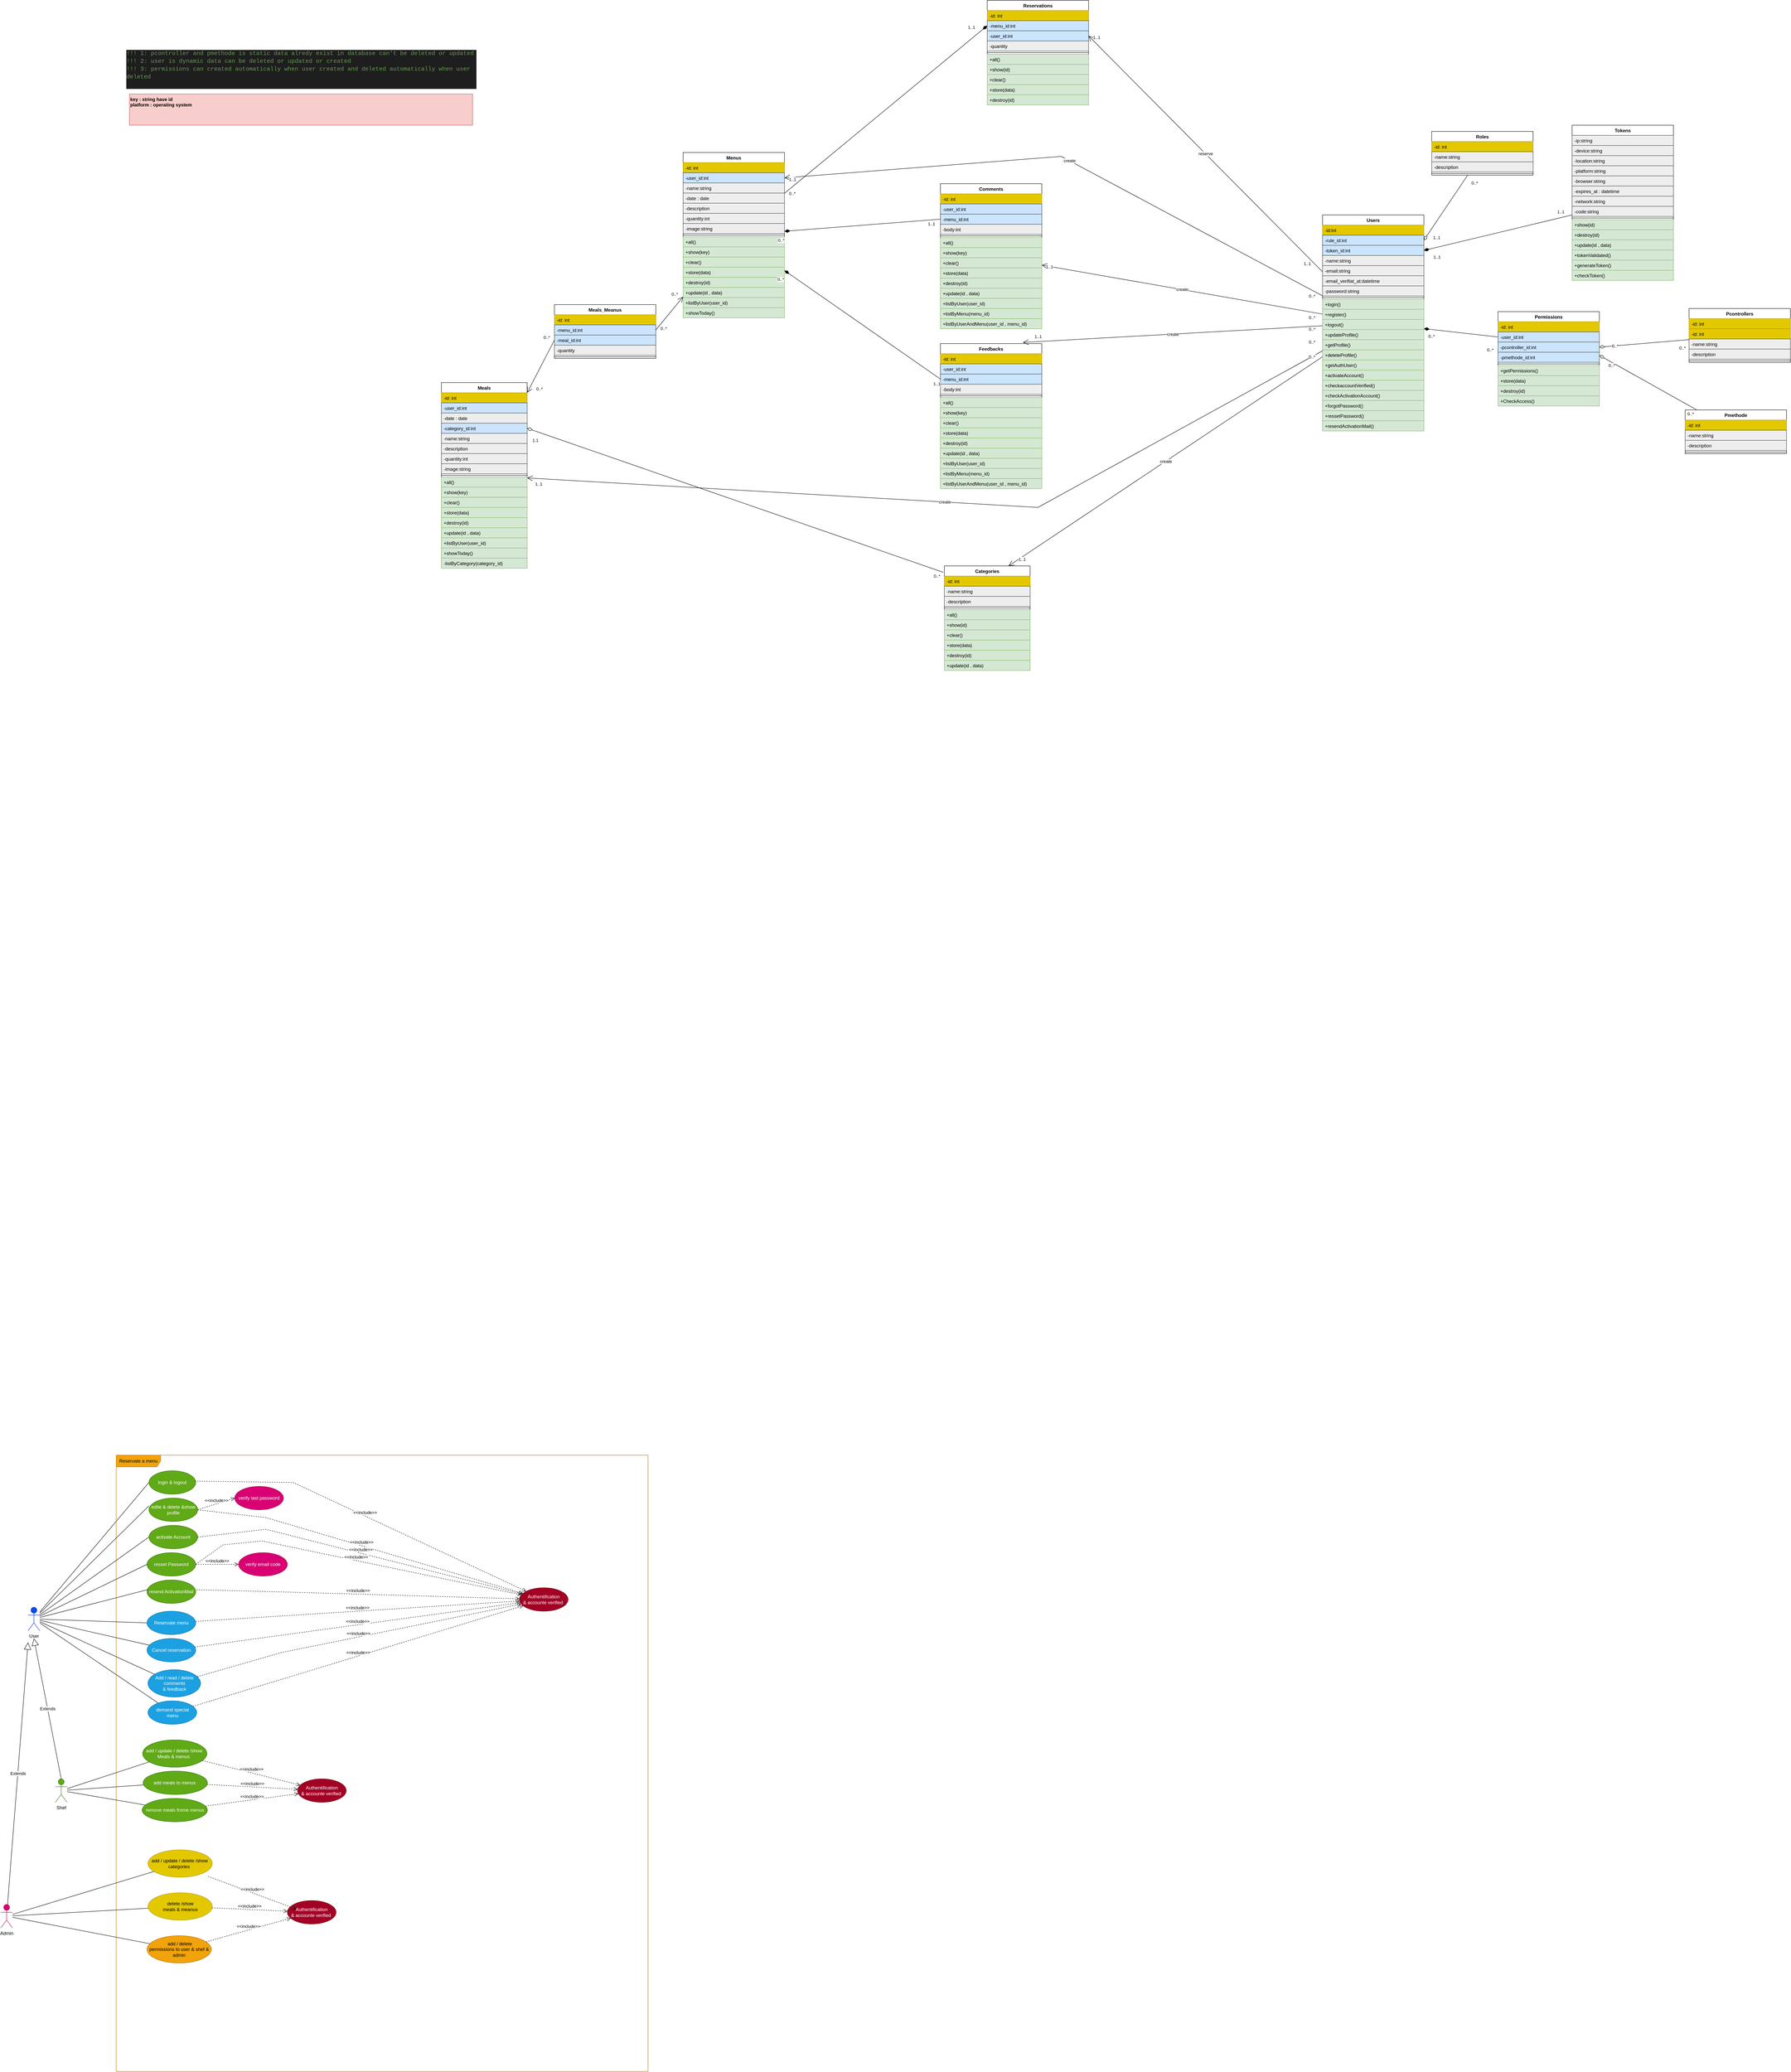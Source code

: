 <mxfile version="21.2.3" type="device">
  <diagram name="Page-1" id="AG5RR3GAvlvxQe6nCQUq">
    <mxGraphModel dx="6106" dy="2607" grid="1" gridSize="10" guides="1" tooltips="1" connect="1" arrows="1" fold="1" page="1" pageScale="1" pageWidth="827" pageHeight="1169" math="0" shadow="0">
      <root>
        <mxCell id="0" />
        <mxCell id="1" parent="0" />
        <mxCell id="lPbnV7JKpfbCIfiGn8R--153" value="Users" style="swimlane;fontStyle=1;align=center;verticalAlign=top;childLayout=stackLayout;horizontal=1;startSize=26;horizontalStack=0;resizeParent=1;resizeParentMax=0;resizeLast=0;collapsible=1;marginBottom=0;whiteSpace=wrap;html=1;" parent="1" vertex="1">
          <mxGeometry x="850" y="-390" width="260" height="554" as="geometry" />
        </mxCell>
        <mxCell id="lPbnV7JKpfbCIfiGn8R--154" value="-id:int" style="text;strokeColor=#B09500;fillColor=#e3c800;align=left;verticalAlign=top;spacingLeft=4;spacingRight=4;overflow=hidden;rotatable=0;points=[[0,0.5],[1,0.5]];portConstraint=eastwest;whiteSpace=wrap;html=1;fontColor=#000000;" parent="lPbnV7JKpfbCIfiGn8R--153" vertex="1">
          <mxGeometry y="26" width="260" height="26" as="geometry" />
        </mxCell>
        <mxCell id="lPbnV7JKpfbCIfiGn8R--157" value="-rule_id:int" style="text;strokeColor=#36393d;fillColor=#cce5ff;align=left;verticalAlign=top;spacingLeft=4;spacingRight=4;overflow=hidden;rotatable=0;points=[[0,0.5],[1,0.5]];portConstraint=eastwest;whiteSpace=wrap;html=1;" parent="lPbnV7JKpfbCIfiGn8R--153" vertex="1">
          <mxGeometry y="52" width="260" height="26" as="geometry" />
        </mxCell>
        <mxCell id="lPbnV7JKpfbCIfiGn8R--158" value="-token_id:int" style="text;strokeColor=#36393d;fillColor=#cce5ff;align=left;verticalAlign=top;spacingLeft=4;spacingRight=4;overflow=hidden;rotatable=0;points=[[0,0.5],[1,0.5]];portConstraint=eastwest;whiteSpace=wrap;html=1;" parent="lPbnV7JKpfbCIfiGn8R--153" vertex="1">
          <mxGeometry y="78" width="260" height="26" as="geometry" />
        </mxCell>
        <mxCell id="lPbnV7JKpfbCIfiGn8R--155" value="-name:string" style="text;align=left;verticalAlign=top;spacingLeft=4;spacingRight=4;overflow=hidden;rotatable=0;points=[[0,0.5],[1,0.5]];portConstraint=eastwest;whiteSpace=wrap;html=1;fillColor=#eeeeee;strokeColor=#36393d;" parent="lPbnV7JKpfbCIfiGn8R--153" vertex="1">
          <mxGeometry y="104" width="260" height="26" as="geometry" />
        </mxCell>
        <mxCell id="lPbnV7JKpfbCIfiGn8R--156" value="-email:string" style="text;strokeColor=#36393d;fillColor=#eeeeee;align=left;verticalAlign=top;spacingLeft=4;spacingRight=4;overflow=hidden;rotatable=0;points=[[0,0.5],[1,0.5]];portConstraint=eastwest;whiteSpace=wrap;html=1;" parent="lPbnV7JKpfbCIfiGn8R--153" vertex="1">
          <mxGeometry y="130" width="260" height="26" as="geometry" />
        </mxCell>
        <mxCell id="lPbnV7JKpfbCIfiGn8R--159" value="-email_verifiat_at:datetime" style="text;strokeColor=#36393d;fillColor=#eeeeee;align=left;verticalAlign=top;spacingLeft=4;spacingRight=4;overflow=hidden;rotatable=0;points=[[0,0.5],[1,0.5]];portConstraint=eastwest;whiteSpace=wrap;html=1;" parent="lPbnV7JKpfbCIfiGn8R--153" vertex="1">
          <mxGeometry y="156" width="260" height="26" as="geometry" />
        </mxCell>
        <mxCell id="lPbnV7JKpfbCIfiGn8R--160" value="-password:string" style="text;strokeColor=#36393d;fillColor=#eeeeee;align=left;verticalAlign=top;spacingLeft=4;spacingRight=4;overflow=hidden;rotatable=0;points=[[0,0.5],[1,0.5]];portConstraint=eastwest;whiteSpace=wrap;html=1;" parent="lPbnV7JKpfbCIfiGn8R--153" vertex="1">
          <mxGeometry y="182" width="260" height="26" as="geometry" />
        </mxCell>
        <mxCell id="lPbnV7JKpfbCIfiGn8R--161" value="" style="line;strokeWidth=1;fillColor=none;align=left;verticalAlign=middle;spacingTop=-1;spacingLeft=3;spacingRight=3;rotatable=0;labelPosition=right;points=[];portConstraint=eastwest;strokeColor=inherit;" parent="lPbnV7JKpfbCIfiGn8R--153" vertex="1">
          <mxGeometry y="208" width="260" height="8" as="geometry" />
        </mxCell>
        <mxCell id="lPbnV7JKpfbCIfiGn8R--162" value="+login()" style="text;strokeColor=#82b366;fillColor=#d5e8d4;align=left;verticalAlign=top;spacingLeft=4;spacingRight=4;overflow=hidden;rotatable=0;points=[[0,0.5],[1,0.5]];portConstraint=eastwest;whiteSpace=wrap;html=1;" parent="lPbnV7JKpfbCIfiGn8R--153" vertex="1">
          <mxGeometry y="216" width="260" height="26" as="geometry" />
        </mxCell>
        <mxCell id="lPbnV7JKpfbCIfiGn8R--163" value="+register()" style="text;strokeColor=#82b366;fillColor=#d5e8d4;align=left;verticalAlign=top;spacingLeft=4;spacingRight=4;overflow=hidden;rotatable=0;points=[[0,0.5],[1,0.5]];portConstraint=eastwest;whiteSpace=wrap;html=1;" parent="lPbnV7JKpfbCIfiGn8R--153" vertex="1">
          <mxGeometry y="242" width="260" height="26" as="geometry" />
        </mxCell>
        <mxCell id="lPbnV7JKpfbCIfiGn8R--164" value="+logout()" style="text;strokeColor=#82b366;fillColor=#d5e8d4;align=left;verticalAlign=top;spacingLeft=4;spacingRight=4;overflow=hidden;rotatable=0;points=[[0,0.5],[1,0.5]];portConstraint=eastwest;whiteSpace=wrap;html=1;" parent="lPbnV7JKpfbCIfiGn8R--153" vertex="1">
          <mxGeometry y="268" width="260" height="26" as="geometry" />
        </mxCell>
        <mxCell id="lPbnV7JKpfbCIfiGn8R--165" value="+updateProfile()" style="text;strokeColor=#82b366;fillColor=#d5e8d4;align=left;verticalAlign=top;spacingLeft=4;spacingRight=4;overflow=hidden;rotatable=0;points=[[0,0.5],[1,0.5]];portConstraint=eastwest;whiteSpace=wrap;html=1;" parent="lPbnV7JKpfbCIfiGn8R--153" vertex="1">
          <mxGeometry y="294" width="260" height="26" as="geometry" />
        </mxCell>
        <mxCell id="lPbnV7JKpfbCIfiGn8R--166" value="+getProfile()" style="text;strokeColor=#82b366;fillColor=#d5e8d4;align=left;verticalAlign=top;spacingLeft=4;spacingRight=4;overflow=hidden;rotatable=0;points=[[0,0.5],[1,0.5]];portConstraint=eastwest;whiteSpace=wrap;html=1;" parent="lPbnV7JKpfbCIfiGn8R--153" vertex="1">
          <mxGeometry y="320" width="260" height="26" as="geometry" />
        </mxCell>
        <mxCell id="lPbnV7JKpfbCIfiGn8R--167" value="+deleteProfile()" style="text;strokeColor=#82b366;fillColor=#d5e8d4;align=left;verticalAlign=top;spacingLeft=4;spacingRight=4;overflow=hidden;rotatable=0;points=[[0,0.5],[1,0.5]];portConstraint=eastwest;whiteSpace=wrap;html=1;" parent="lPbnV7JKpfbCIfiGn8R--153" vertex="1">
          <mxGeometry y="346" width="260" height="26" as="geometry" />
        </mxCell>
        <mxCell id="lPbnV7JKpfbCIfiGn8R--168" value="+getAuthUser()" style="text;strokeColor=#82b366;fillColor=#d5e8d4;align=left;verticalAlign=top;spacingLeft=4;spacingRight=4;overflow=hidden;rotatable=0;points=[[0,0.5],[1,0.5]];portConstraint=eastwest;whiteSpace=wrap;html=1;" parent="lPbnV7JKpfbCIfiGn8R--153" vertex="1">
          <mxGeometry y="372" width="260" height="26" as="geometry" />
        </mxCell>
        <mxCell id="lPbnV7JKpfbCIfiGn8R--169" value="+activateAccount()" style="text;strokeColor=#82b366;fillColor=#d5e8d4;align=left;verticalAlign=top;spacingLeft=4;spacingRight=4;overflow=hidden;rotatable=0;points=[[0,0.5],[1,0.5]];portConstraint=eastwest;whiteSpace=wrap;html=1;" parent="lPbnV7JKpfbCIfiGn8R--153" vertex="1">
          <mxGeometry y="398" width="260" height="26" as="geometry" />
        </mxCell>
        <mxCell id="lPbnV7JKpfbCIfiGn8R--170" value="+checkaccountVerified()" style="text;strokeColor=#82b366;fillColor=#d5e8d4;align=left;verticalAlign=top;spacingLeft=4;spacingRight=4;overflow=hidden;rotatable=0;points=[[0,0.5],[1,0.5]];portConstraint=eastwest;whiteSpace=wrap;html=1;" parent="lPbnV7JKpfbCIfiGn8R--153" vertex="1">
          <mxGeometry y="424" width="260" height="26" as="geometry" />
        </mxCell>
        <mxCell id="lPbnV7JKpfbCIfiGn8R--171" value="+checkActivationAccount()" style="text;strokeColor=#82b366;fillColor=#d5e8d4;align=left;verticalAlign=top;spacingLeft=4;spacingRight=4;overflow=hidden;rotatable=0;points=[[0,0.5],[1,0.5]];portConstraint=eastwest;whiteSpace=wrap;html=1;" parent="lPbnV7JKpfbCIfiGn8R--153" vertex="1">
          <mxGeometry y="450" width="260" height="26" as="geometry" />
        </mxCell>
        <mxCell id="f4Sr20RX5HmNV0wqVAR2-38" value="+forgotPassword()" style="text;strokeColor=#82b366;fillColor=#d5e8d4;align=left;verticalAlign=top;spacingLeft=4;spacingRight=4;overflow=hidden;rotatable=0;points=[[0,0.5],[1,0.5]];portConstraint=eastwest;whiteSpace=wrap;html=1;" vertex="1" parent="lPbnV7JKpfbCIfiGn8R--153">
          <mxGeometry y="476" width="260" height="26" as="geometry" />
        </mxCell>
        <mxCell id="f4Sr20RX5HmNV0wqVAR2-39" value="+ressetPassword()" style="text;strokeColor=#82b366;fillColor=#d5e8d4;align=left;verticalAlign=top;spacingLeft=4;spacingRight=4;overflow=hidden;rotatable=0;points=[[0,0.5],[1,0.5]];portConstraint=eastwest;whiteSpace=wrap;html=1;" vertex="1" parent="lPbnV7JKpfbCIfiGn8R--153">
          <mxGeometry y="502" width="260" height="26" as="geometry" />
        </mxCell>
        <mxCell id="f4Sr20RX5HmNV0wqVAR2-40" value="+resendActivationMail()" style="text;strokeColor=#82b366;fillColor=#d5e8d4;align=left;verticalAlign=top;spacingLeft=4;spacingRight=4;overflow=hidden;rotatable=0;points=[[0,0.5],[1,0.5]];portConstraint=eastwest;whiteSpace=wrap;html=1;" vertex="1" parent="lPbnV7JKpfbCIfiGn8R--153">
          <mxGeometry y="528" width="260" height="26" as="geometry" />
        </mxCell>
        <mxCell id="ouK6QzMCspJjK9I2fayr-5" value="Feedbacks" style="swimlane;fontStyle=1;align=center;verticalAlign=top;childLayout=stackLayout;horizontal=1;startSize=26;horizontalStack=0;resizeParent=1;resizeParentMax=0;resizeLast=0;collapsible=1;marginBottom=0;whiteSpace=wrap;html=1;" parent="1" vertex="1">
          <mxGeometry x="-130" y="-60" width="260" height="372" as="geometry" />
        </mxCell>
        <mxCell id="ouK6QzMCspJjK9I2fayr-6" value="-id: int" style="text;strokeColor=#B09500;fillColor=#e3c800;align=left;verticalAlign=top;spacingLeft=4;spacingRight=4;overflow=hidden;rotatable=0;points=[[0,0.5],[1,0.5]];portConstraint=eastwest;whiteSpace=wrap;html=1;fontColor=#000000;" parent="ouK6QzMCspJjK9I2fayr-5" vertex="1">
          <mxGeometry y="26" width="260" height="26" as="geometry" />
        </mxCell>
        <mxCell id="ouK6QzMCspJjK9I2fayr-8" value="-user_id:int" style="text;strokeColor=#36393d;fillColor=#cce5ff;align=left;verticalAlign=top;spacingLeft=4;spacingRight=4;overflow=hidden;rotatable=0;points=[[0,0.5],[1,0.5]];portConstraint=eastwest;whiteSpace=wrap;html=1;" parent="ouK6QzMCspJjK9I2fayr-5" vertex="1">
          <mxGeometry y="52" width="260" height="26" as="geometry" />
        </mxCell>
        <mxCell id="ouK6QzMCspJjK9I2fayr-9" value="-menu_id:int" style="text;strokeColor=#36393d;fillColor=#cce5ff;align=left;verticalAlign=top;spacingLeft=4;spacingRight=4;overflow=hidden;rotatable=0;points=[[0,0.5],[1,0.5]];portConstraint=eastwest;whiteSpace=wrap;html=1;" parent="ouK6QzMCspJjK9I2fayr-5" vertex="1">
          <mxGeometry y="78" width="260" height="26" as="geometry" />
        </mxCell>
        <mxCell id="ouK6QzMCspJjK9I2fayr-7" value="-body:int" style="text;strokeColor=#36393d;fillColor=#eeeeee;align=left;verticalAlign=top;spacingLeft=4;spacingRight=4;overflow=hidden;rotatable=0;points=[[0,0.5],[1,0.5]];portConstraint=eastwest;whiteSpace=wrap;html=1;" parent="ouK6QzMCspJjK9I2fayr-5" vertex="1">
          <mxGeometry y="104" width="260" height="26" as="geometry" />
        </mxCell>
        <mxCell id="ouK6QzMCspJjK9I2fayr-13" value="" style="line;strokeWidth=1;fillColor=none;align=left;verticalAlign=middle;spacingTop=-1;spacingLeft=3;spacingRight=3;rotatable=0;labelPosition=right;points=[];portConstraint=eastwest;strokeColor=inherit;" parent="ouK6QzMCspJjK9I2fayr-5" vertex="1">
          <mxGeometry y="130" width="260" height="8" as="geometry" />
        </mxCell>
        <mxCell id="ouK6QzMCspJjK9I2fayr-14" value="+all()" style="text;strokeColor=#82b366;fillColor=#d5e8d4;align=left;verticalAlign=top;spacingLeft=4;spacingRight=4;overflow=hidden;rotatable=0;points=[[0,0.5],[1,0.5]];portConstraint=eastwest;whiteSpace=wrap;html=1;" parent="ouK6QzMCspJjK9I2fayr-5" vertex="1">
          <mxGeometry y="138" width="260" height="26" as="geometry" />
        </mxCell>
        <mxCell id="ouK6QzMCspJjK9I2fayr-15" value="+show(key)" style="text;strokeColor=#82b366;fillColor=#d5e8d4;align=left;verticalAlign=top;spacingLeft=4;spacingRight=4;overflow=hidden;rotatable=0;points=[[0,0.5],[1,0.5]];portConstraint=eastwest;whiteSpace=wrap;html=1;" parent="ouK6QzMCspJjK9I2fayr-5" vertex="1">
          <mxGeometry y="164" width="260" height="26" as="geometry" />
        </mxCell>
        <mxCell id="ouK6QzMCspJjK9I2fayr-16" value="+clear()" style="text;strokeColor=#82b366;fillColor=#d5e8d4;align=left;verticalAlign=top;spacingLeft=4;spacingRight=4;overflow=hidden;rotatable=0;points=[[0,0.5],[1,0.5]];portConstraint=eastwest;whiteSpace=wrap;html=1;" parent="ouK6QzMCspJjK9I2fayr-5" vertex="1">
          <mxGeometry y="190" width="260" height="26" as="geometry" />
        </mxCell>
        <mxCell id="ouK6QzMCspJjK9I2fayr-17" value="+store(data)" style="text;strokeColor=#82b366;fillColor=#d5e8d4;align=left;verticalAlign=top;spacingLeft=4;spacingRight=4;overflow=hidden;rotatable=0;points=[[0,0.5],[1,0.5]];portConstraint=eastwest;whiteSpace=wrap;html=1;" parent="ouK6QzMCspJjK9I2fayr-5" vertex="1">
          <mxGeometry y="216" width="260" height="26" as="geometry" />
        </mxCell>
        <mxCell id="ouK6QzMCspJjK9I2fayr-18" value="+destroy(id)" style="text;strokeColor=#82b366;fillColor=#d5e8d4;align=left;verticalAlign=top;spacingLeft=4;spacingRight=4;overflow=hidden;rotatable=0;points=[[0,0.5],[1,0.5]];portConstraint=eastwest;whiteSpace=wrap;html=1;" parent="ouK6QzMCspJjK9I2fayr-5" vertex="1">
          <mxGeometry y="242" width="260" height="26" as="geometry" />
        </mxCell>
        <mxCell id="ouK6QzMCspJjK9I2fayr-19" value="+update(id , data)" style="text;strokeColor=#82b366;fillColor=#d5e8d4;align=left;verticalAlign=top;spacingLeft=4;spacingRight=4;overflow=hidden;rotatable=0;points=[[0,0.5],[1,0.5]];portConstraint=eastwest;whiteSpace=wrap;html=1;" parent="ouK6QzMCspJjK9I2fayr-5" vertex="1">
          <mxGeometry y="268" width="260" height="26" as="geometry" />
        </mxCell>
        <mxCell id="ouK6QzMCspJjK9I2fayr-20" value="+listByUser(user_id)" style="text;strokeColor=#82b366;fillColor=#d5e8d4;align=left;verticalAlign=top;spacingLeft=4;spacingRight=4;overflow=hidden;rotatable=0;points=[[0,0.5],[1,0.5]];portConstraint=eastwest;whiteSpace=wrap;html=1;" parent="ouK6QzMCspJjK9I2fayr-5" vertex="1">
          <mxGeometry y="294" width="260" height="26" as="geometry" />
        </mxCell>
        <mxCell id="ouK6QzMCspJjK9I2fayr-21" value="+listByMenu(menu_id)" style="text;strokeColor=#82b366;fillColor=#d5e8d4;align=left;verticalAlign=top;spacingLeft=4;spacingRight=4;overflow=hidden;rotatable=0;points=[[0,0.5],[1,0.5]];portConstraint=eastwest;whiteSpace=wrap;html=1;" parent="ouK6QzMCspJjK9I2fayr-5" vertex="1">
          <mxGeometry y="320" width="260" height="26" as="geometry" />
        </mxCell>
        <mxCell id="ouK6QzMCspJjK9I2fayr-22" value="+listByUserAndMenu(user_id , menu_id)" style="text;strokeColor=#82b366;fillColor=#d5e8d4;align=left;verticalAlign=top;spacingLeft=4;spacingRight=4;overflow=hidden;rotatable=0;points=[[0,0.5],[1,0.5]];portConstraint=eastwest;whiteSpace=wrap;html=1;" parent="ouK6QzMCspJjK9I2fayr-5" vertex="1">
          <mxGeometry y="346" width="260" height="26" as="geometry" />
        </mxCell>
        <mxCell id="ouK6QzMCspJjK9I2fayr-25" value="key : string have id&lt;br&gt;platform : operating system" style="rounded=0;whiteSpace=wrap;html=1;fillColor=#f8cecc;strokeColor=#b85450;align=left;horizontal=1;verticalAlign=top;fontStyle=1" parent="1" vertex="1">
          <mxGeometry x="-2210" y="-700" width="880" height="80" as="geometry" />
        </mxCell>
        <mxCell id="ouK6QzMCspJjK9I2fayr-26" value="Comments" style="swimlane;fontStyle=1;align=center;verticalAlign=top;childLayout=stackLayout;horizontal=1;startSize=26;horizontalStack=0;resizeParent=1;resizeParentMax=0;resizeLast=0;collapsible=1;marginBottom=0;whiteSpace=wrap;html=1;" parent="1" vertex="1">
          <mxGeometry x="-130" y="-470" width="260" height="372" as="geometry" />
        </mxCell>
        <mxCell id="ouK6QzMCspJjK9I2fayr-27" value="-id: int" style="text;strokeColor=#B09500;fillColor=#e3c800;align=left;verticalAlign=top;spacingLeft=4;spacingRight=4;overflow=hidden;rotatable=0;points=[[0,0.5],[1,0.5]];portConstraint=eastwest;whiteSpace=wrap;html=1;fontColor=#000000;" parent="ouK6QzMCspJjK9I2fayr-26" vertex="1">
          <mxGeometry y="26" width="260" height="26" as="geometry" />
        </mxCell>
        <mxCell id="ouK6QzMCspJjK9I2fayr-28" value="-user_id:int" style="text;strokeColor=#36393d;fillColor=#cce5ff;align=left;verticalAlign=top;spacingLeft=4;spacingRight=4;overflow=hidden;rotatable=0;points=[[0,0.5],[1,0.5]];portConstraint=eastwest;whiteSpace=wrap;html=1;" parent="ouK6QzMCspJjK9I2fayr-26" vertex="1">
          <mxGeometry y="52" width="260" height="26" as="geometry" />
        </mxCell>
        <mxCell id="ouK6QzMCspJjK9I2fayr-29" value="-menu_id:int" style="text;strokeColor=#36393d;fillColor=#cce5ff;align=left;verticalAlign=top;spacingLeft=4;spacingRight=4;overflow=hidden;rotatable=0;points=[[0,0.5],[1,0.5]];portConstraint=eastwest;whiteSpace=wrap;html=1;" parent="ouK6QzMCspJjK9I2fayr-26" vertex="1">
          <mxGeometry y="78" width="260" height="26" as="geometry" />
        </mxCell>
        <mxCell id="ouK6QzMCspJjK9I2fayr-30" value="-body:int" style="text;strokeColor=#36393d;fillColor=#eeeeee;align=left;verticalAlign=top;spacingLeft=4;spacingRight=4;overflow=hidden;rotatable=0;points=[[0,0.5],[1,0.5]];portConstraint=eastwest;whiteSpace=wrap;html=1;" parent="ouK6QzMCspJjK9I2fayr-26" vertex="1">
          <mxGeometry y="104" width="260" height="26" as="geometry" />
        </mxCell>
        <mxCell id="ouK6QzMCspJjK9I2fayr-31" value="" style="line;strokeWidth=1;fillColor=none;align=left;verticalAlign=middle;spacingTop=-1;spacingLeft=3;spacingRight=3;rotatable=0;labelPosition=right;points=[];portConstraint=eastwest;strokeColor=inherit;" parent="ouK6QzMCspJjK9I2fayr-26" vertex="1">
          <mxGeometry y="130" width="260" height="8" as="geometry" />
        </mxCell>
        <mxCell id="ouK6QzMCspJjK9I2fayr-32" value="+all()" style="text;strokeColor=#82b366;fillColor=#d5e8d4;align=left;verticalAlign=top;spacingLeft=4;spacingRight=4;overflow=hidden;rotatable=0;points=[[0,0.5],[1,0.5]];portConstraint=eastwest;whiteSpace=wrap;html=1;" parent="ouK6QzMCspJjK9I2fayr-26" vertex="1">
          <mxGeometry y="138" width="260" height="26" as="geometry" />
        </mxCell>
        <mxCell id="ouK6QzMCspJjK9I2fayr-33" value="+show(key)" style="text;strokeColor=#82b366;fillColor=#d5e8d4;align=left;verticalAlign=top;spacingLeft=4;spacingRight=4;overflow=hidden;rotatable=0;points=[[0,0.5],[1,0.5]];portConstraint=eastwest;whiteSpace=wrap;html=1;" parent="ouK6QzMCspJjK9I2fayr-26" vertex="1">
          <mxGeometry y="164" width="260" height="26" as="geometry" />
        </mxCell>
        <mxCell id="ouK6QzMCspJjK9I2fayr-34" value="+clear()" style="text;strokeColor=#82b366;fillColor=#d5e8d4;align=left;verticalAlign=top;spacingLeft=4;spacingRight=4;overflow=hidden;rotatable=0;points=[[0,0.5],[1,0.5]];portConstraint=eastwest;whiteSpace=wrap;html=1;" parent="ouK6QzMCspJjK9I2fayr-26" vertex="1">
          <mxGeometry y="190" width="260" height="26" as="geometry" />
        </mxCell>
        <mxCell id="ouK6QzMCspJjK9I2fayr-35" value="+store(data)" style="text;strokeColor=#82b366;fillColor=#d5e8d4;align=left;verticalAlign=top;spacingLeft=4;spacingRight=4;overflow=hidden;rotatable=0;points=[[0,0.5],[1,0.5]];portConstraint=eastwest;whiteSpace=wrap;html=1;" parent="ouK6QzMCspJjK9I2fayr-26" vertex="1">
          <mxGeometry y="216" width="260" height="26" as="geometry" />
        </mxCell>
        <mxCell id="ouK6QzMCspJjK9I2fayr-36" value="+destroy(id)" style="text;strokeColor=#82b366;fillColor=#d5e8d4;align=left;verticalAlign=top;spacingLeft=4;spacingRight=4;overflow=hidden;rotatable=0;points=[[0,0.5],[1,0.5]];portConstraint=eastwest;whiteSpace=wrap;html=1;" parent="ouK6QzMCspJjK9I2fayr-26" vertex="1">
          <mxGeometry y="242" width="260" height="26" as="geometry" />
        </mxCell>
        <mxCell id="ouK6QzMCspJjK9I2fayr-37" value="+update(id , data)" style="text;strokeColor=#82b366;fillColor=#d5e8d4;align=left;verticalAlign=top;spacingLeft=4;spacingRight=4;overflow=hidden;rotatable=0;points=[[0,0.5],[1,0.5]];portConstraint=eastwest;whiteSpace=wrap;html=1;" parent="ouK6QzMCspJjK9I2fayr-26" vertex="1">
          <mxGeometry y="268" width="260" height="26" as="geometry" />
        </mxCell>
        <mxCell id="ouK6QzMCspJjK9I2fayr-38" value="+listByUser(user_id)" style="text;strokeColor=#82b366;fillColor=#d5e8d4;align=left;verticalAlign=top;spacingLeft=4;spacingRight=4;overflow=hidden;rotatable=0;points=[[0,0.5],[1,0.5]];portConstraint=eastwest;whiteSpace=wrap;html=1;" parent="ouK6QzMCspJjK9I2fayr-26" vertex="1">
          <mxGeometry y="294" width="260" height="26" as="geometry" />
        </mxCell>
        <mxCell id="ouK6QzMCspJjK9I2fayr-39" value="+listByMenu(menu_id)" style="text;strokeColor=#82b366;fillColor=#d5e8d4;align=left;verticalAlign=top;spacingLeft=4;spacingRight=4;overflow=hidden;rotatable=0;points=[[0,0.5],[1,0.5]];portConstraint=eastwest;whiteSpace=wrap;html=1;" parent="ouK6QzMCspJjK9I2fayr-26" vertex="1">
          <mxGeometry y="320" width="260" height="26" as="geometry" />
        </mxCell>
        <mxCell id="ouK6QzMCspJjK9I2fayr-40" value="+listByUserAndMenu(user_id , menu_id)" style="text;strokeColor=#82b366;fillColor=#d5e8d4;align=left;verticalAlign=top;spacingLeft=4;spacingRight=4;overflow=hidden;rotatable=0;points=[[0,0.5],[1,0.5]];portConstraint=eastwest;whiteSpace=wrap;html=1;" parent="ouK6QzMCspJjK9I2fayr-26" vertex="1">
          <mxGeometry y="346" width="260" height="26" as="geometry" />
        </mxCell>
        <mxCell id="ouK6QzMCspJjK9I2fayr-41" value="Menus" style="swimlane;fontStyle=1;align=center;verticalAlign=top;childLayout=stackLayout;horizontal=1;startSize=26;horizontalStack=0;resizeParent=1;resizeParentMax=0;resizeLast=0;collapsible=1;marginBottom=0;whiteSpace=wrap;html=1;" parent="1" vertex="1">
          <mxGeometry x="-790" y="-550" width="260" height="424" as="geometry" />
        </mxCell>
        <mxCell id="ouK6QzMCspJjK9I2fayr-42" value="-id: int" style="text;strokeColor=#B09500;fillColor=#e3c800;align=left;verticalAlign=top;spacingLeft=4;spacingRight=4;overflow=hidden;rotatable=0;points=[[0,0.5],[1,0.5]];portConstraint=eastwest;whiteSpace=wrap;html=1;fontColor=#000000;" parent="ouK6QzMCspJjK9I2fayr-41" vertex="1">
          <mxGeometry y="26" width="260" height="26" as="geometry" />
        </mxCell>
        <mxCell id="ouK6QzMCspJjK9I2fayr-43" value="-user_id:int" style="text;strokeColor=#36393d;fillColor=#cce5ff;align=left;verticalAlign=top;spacingLeft=4;spacingRight=4;overflow=hidden;rotatable=0;points=[[0,0.5],[1,0.5]];portConstraint=eastwest;whiteSpace=wrap;html=1;" parent="ouK6QzMCspJjK9I2fayr-41" vertex="1">
          <mxGeometry y="52" width="260" height="26" as="geometry" />
        </mxCell>
        <mxCell id="ouK6QzMCspJjK9I2fayr-56" value="-name:string" style="text;strokeColor=#36393d;fillColor=#eeeeee;align=left;verticalAlign=top;spacingLeft=4;spacingRight=4;overflow=hidden;rotatable=0;points=[[0,0.5],[1,0.5]];portConstraint=eastwest;whiteSpace=wrap;html=1;" parent="ouK6QzMCspJjK9I2fayr-41" vertex="1">
          <mxGeometry y="78" width="260" height="26" as="geometry" />
        </mxCell>
        <mxCell id="ouK6QzMCspJjK9I2fayr-57" value="-date : date" style="text;strokeColor=#36393d;fillColor=#eeeeee;align=left;verticalAlign=top;spacingLeft=4;spacingRight=4;overflow=hidden;rotatable=0;points=[[0,0.5],[1,0.5]];portConstraint=eastwest;whiteSpace=wrap;html=1;" parent="ouK6QzMCspJjK9I2fayr-41" vertex="1">
          <mxGeometry y="104" width="260" height="26" as="geometry" />
        </mxCell>
        <mxCell id="ouK6QzMCspJjK9I2fayr-75" value="-description" style="text;strokeColor=#36393d;fillColor=#eeeeee;align=left;verticalAlign=top;spacingLeft=4;spacingRight=4;overflow=hidden;rotatable=0;points=[[0,0.5],[1,0.5]];portConstraint=eastwest;whiteSpace=wrap;html=1;" parent="ouK6QzMCspJjK9I2fayr-41" vertex="1">
          <mxGeometry y="130" width="260" height="26" as="geometry" />
        </mxCell>
        <mxCell id="ouK6QzMCspJjK9I2fayr-77" value="-quantity:int" style="text;strokeColor=#36393d;fillColor=#eeeeee;align=left;verticalAlign=top;spacingLeft=4;spacingRight=4;overflow=hidden;rotatable=0;points=[[0,0.5],[1,0.5]];portConstraint=eastwest;whiteSpace=wrap;html=1;" parent="ouK6QzMCspJjK9I2fayr-41" vertex="1">
          <mxGeometry y="156" width="260" height="26" as="geometry" />
        </mxCell>
        <mxCell id="ouK6QzMCspJjK9I2fayr-76" value="-image:string" style="text;strokeColor=#36393d;fillColor=#eeeeee;align=left;verticalAlign=top;spacingLeft=4;spacingRight=4;overflow=hidden;rotatable=0;points=[[0,0.5],[1,0.5]];portConstraint=eastwest;whiteSpace=wrap;html=1;" parent="ouK6QzMCspJjK9I2fayr-41" vertex="1">
          <mxGeometry y="182" width="260" height="26" as="geometry" />
        </mxCell>
        <mxCell id="ouK6QzMCspJjK9I2fayr-46" value="" style="line;strokeWidth=1;fillColor=none;align=left;verticalAlign=middle;spacingTop=-1;spacingLeft=3;spacingRight=3;rotatable=0;labelPosition=right;points=[];portConstraint=eastwest;strokeColor=inherit;" parent="ouK6QzMCspJjK9I2fayr-41" vertex="1">
          <mxGeometry y="208" width="260" height="8" as="geometry" />
        </mxCell>
        <mxCell id="ouK6QzMCspJjK9I2fayr-47" value="+all()" style="text;strokeColor=#82b366;fillColor=#d5e8d4;align=left;verticalAlign=top;spacingLeft=4;spacingRight=4;overflow=hidden;rotatable=0;points=[[0,0.5],[1,0.5]];portConstraint=eastwest;whiteSpace=wrap;html=1;" parent="ouK6QzMCspJjK9I2fayr-41" vertex="1">
          <mxGeometry y="216" width="260" height="26" as="geometry" />
        </mxCell>
        <mxCell id="ouK6QzMCspJjK9I2fayr-48" value="+show(key)" style="text;strokeColor=#82b366;fillColor=#d5e8d4;align=left;verticalAlign=top;spacingLeft=4;spacingRight=4;overflow=hidden;rotatable=0;points=[[0,0.5],[1,0.5]];portConstraint=eastwest;whiteSpace=wrap;html=1;" parent="ouK6QzMCspJjK9I2fayr-41" vertex="1">
          <mxGeometry y="242" width="260" height="26" as="geometry" />
        </mxCell>
        <mxCell id="ouK6QzMCspJjK9I2fayr-49" value="+clear()" style="text;strokeColor=#82b366;fillColor=#d5e8d4;align=left;verticalAlign=top;spacingLeft=4;spacingRight=4;overflow=hidden;rotatable=0;points=[[0,0.5],[1,0.5]];portConstraint=eastwest;whiteSpace=wrap;html=1;" parent="ouK6QzMCspJjK9I2fayr-41" vertex="1">
          <mxGeometry y="268" width="260" height="26" as="geometry" />
        </mxCell>
        <mxCell id="ouK6QzMCspJjK9I2fayr-50" value="+store(data)" style="text;strokeColor=#82b366;fillColor=#d5e8d4;align=left;verticalAlign=top;spacingLeft=4;spacingRight=4;overflow=hidden;rotatable=0;points=[[0,0.5],[1,0.5]];portConstraint=eastwest;whiteSpace=wrap;html=1;" parent="ouK6QzMCspJjK9I2fayr-41" vertex="1">
          <mxGeometry y="294" width="260" height="26" as="geometry" />
        </mxCell>
        <mxCell id="ouK6QzMCspJjK9I2fayr-51" value="+destroy(id)" style="text;strokeColor=#82b366;fillColor=#d5e8d4;align=left;verticalAlign=top;spacingLeft=4;spacingRight=4;overflow=hidden;rotatable=0;points=[[0,0.5],[1,0.5]];portConstraint=eastwest;whiteSpace=wrap;html=1;" parent="ouK6QzMCspJjK9I2fayr-41" vertex="1">
          <mxGeometry y="320" width="260" height="26" as="geometry" />
        </mxCell>
        <mxCell id="ouK6QzMCspJjK9I2fayr-52" value="+update(id , data)" style="text;strokeColor=#82b366;fillColor=#d5e8d4;align=left;verticalAlign=top;spacingLeft=4;spacingRight=4;overflow=hidden;rotatable=0;points=[[0,0.5],[1,0.5]];portConstraint=eastwest;whiteSpace=wrap;html=1;" parent="ouK6QzMCspJjK9I2fayr-41" vertex="1">
          <mxGeometry y="346" width="260" height="26" as="geometry" />
        </mxCell>
        <mxCell id="ouK6QzMCspJjK9I2fayr-53" value="+listByUser(user_id)" style="text;strokeColor=#82b366;fillColor=#d5e8d4;align=left;verticalAlign=top;spacingLeft=4;spacingRight=4;overflow=hidden;rotatable=0;points=[[0,0.5],[1,0.5]];portConstraint=eastwest;whiteSpace=wrap;html=1;" parent="ouK6QzMCspJjK9I2fayr-41" vertex="1">
          <mxGeometry y="372" width="260" height="26" as="geometry" />
        </mxCell>
        <mxCell id="ouK6QzMCspJjK9I2fayr-96" value="+showToday()" style="text;strokeColor=#82b366;fillColor=#d5e8d4;align=left;verticalAlign=top;spacingLeft=4;spacingRight=4;overflow=hidden;rotatable=0;points=[[0,0.5],[1,0.5]];portConstraint=eastwest;whiteSpace=wrap;html=1;" parent="ouK6QzMCspJjK9I2fayr-41" vertex="1">
          <mxGeometry y="398" width="260" height="26" as="geometry" />
        </mxCell>
        <mxCell id="ouK6QzMCspJjK9I2fayr-78" value="Meals" style="swimlane;fontStyle=1;align=center;verticalAlign=top;childLayout=stackLayout;horizontal=1;startSize=26;horizontalStack=0;resizeParent=1;resizeParentMax=0;resizeLast=0;collapsible=1;marginBottom=0;whiteSpace=wrap;html=1;" parent="1" vertex="1">
          <mxGeometry x="-1410" y="40" width="220" height="476" as="geometry" />
        </mxCell>
        <mxCell id="ouK6QzMCspJjK9I2fayr-79" value="-id: int" style="text;strokeColor=#B09500;fillColor=#e3c800;align=left;verticalAlign=top;spacingLeft=4;spacingRight=4;overflow=hidden;rotatable=0;points=[[0,0.5],[1,0.5]];portConstraint=eastwest;whiteSpace=wrap;html=1;fontColor=#000000;" parent="ouK6QzMCspJjK9I2fayr-78" vertex="1">
          <mxGeometry y="26" width="220" height="26" as="geometry" />
        </mxCell>
        <mxCell id="ouK6QzMCspJjK9I2fayr-80" value="-user_id:int" style="text;strokeColor=#36393d;fillColor=#cce5ff;align=left;verticalAlign=top;spacingLeft=4;spacingRight=4;overflow=hidden;rotatable=0;points=[[0,0.5],[1,0.5]];portConstraint=eastwest;whiteSpace=wrap;html=1;" parent="ouK6QzMCspJjK9I2fayr-78" vertex="1">
          <mxGeometry y="52" width="220" height="26" as="geometry" />
        </mxCell>
        <mxCell id="ouK6QzMCspJjK9I2fayr-82" value="-date : date" style="text;strokeColor=#36393d;fillColor=#eeeeee;align=left;verticalAlign=top;spacingLeft=4;spacingRight=4;overflow=hidden;rotatable=0;points=[[0,0.5],[1,0.5]];portConstraint=eastwest;whiteSpace=wrap;html=1;" parent="ouK6QzMCspJjK9I2fayr-78" vertex="1">
          <mxGeometry y="78" width="220" height="26" as="geometry" />
        </mxCell>
        <mxCell id="ouK6QzMCspJjK9I2fayr-95" value="-category_id:int" style="text;strokeColor=#36393d;fillColor=#cce5ff;align=left;verticalAlign=top;spacingLeft=4;spacingRight=4;overflow=hidden;rotatable=0;points=[[0,0.5],[1,0.5]];portConstraint=eastwest;whiteSpace=wrap;html=1;" parent="ouK6QzMCspJjK9I2fayr-78" vertex="1">
          <mxGeometry y="104" width="220" height="26" as="geometry" />
        </mxCell>
        <mxCell id="ouK6QzMCspJjK9I2fayr-81" value="-name:string" style="text;strokeColor=#36393d;fillColor=#eeeeee;align=left;verticalAlign=top;spacingLeft=4;spacingRight=4;overflow=hidden;rotatable=0;points=[[0,0.5],[1,0.5]];portConstraint=eastwest;whiteSpace=wrap;html=1;" parent="ouK6QzMCspJjK9I2fayr-78" vertex="1">
          <mxGeometry y="130" width="220" height="26" as="geometry" />
        </mxCell>
        <mxCell id="ouK6QzMCspJjK9I2fayr-83" value="-description" style="text;strokeColor=#36393d;fillColor=#eeeeee;align=left;verticalAlign=top;spacingLeft=4;spacingRight=4;overflow=hidden;rotatable=0;points=[[0,0.5],[1,0.5]];portConstraint=eastwest;whiteSpace=wrap;html=1;" parent="ouK6QzMCspJjK9I2fayr-78" vertex="1">
          <mxGeometry y="156" width="220" height="26" as="geometry" />
        </mxCell>
        <mxCell id="ouK6QzMCspJjK9I2fayr-84" value="-quantity:int" style="text;strokeColor=#36393d;fillColor=#eeeeee;align=left;verticalAlign=top;spacingLeft=4;spacingRight=4;overflow=hidden;rotatable=0;points=[[0,0.5],[1,0.5]];portConstraint=eastwest;whiteSpace=wrap;html=1;" parent="ouK6QzMCspJjK9I2fayr-78" vertex="1">
          <mxGeometry y="182" width="220" height="26" as="geometry" />
        </mxCell>
        <mxCell id="ouK6QzMCspJjK9I2fayr-85" value="-image:string" style="text;strokeColor=#36393d;fillColor=#eeeeee;align=left;verticalAlign=top;spacingLeft=4;spacingRight=4;overflow=hidden;rotatable=0;points=[[0,0.5],[1,0.5]];portConstraint=eastwest;whiteSpace=wrap;html=1;" parent="ouK6QzMCspJjK9I2fayr-78" vertex="1">
          <mxGeometry y="208" width="220" height="26" as="geometry" />
        </mxCell>
        <mxCell id="ouK6QzMCspJjK9I2fayr-86" value="" style="line;strokeWidth=1;fillColor=none;align=left;verticalAlign=middle;spacingTop=-1;spacingLeft=3;spacingRight=3;rotatable=0;labelPosition=right;points=[];portConstraint=eastwest;strokeColor=inherit;" parent="ouK6QzMCspJjK9I2fayr-78" vertex="1">
          <mxGeometry y="234" width="220" height="8" as="geometry" />
        </mxCell>
        <mxCell id="ouK6QzMCspJjK9I2fayr-87" value="+all()" style="text;strokeColor=#82b366;fillColor=#d5e8d4;align=left;verticalAlign=top;spacingLeft=4;spacingRight=4;overflow=hidden;rotatable=0;points=[[0,0.5],[1,0.5]];portConstraint=eastwest;whiteSpace=wrap;html=1;" parent="ouK6QzMCspJjK9I2fayr-78" vertex="1">
          <mxGeometry y="242" width="220" height="26" as="geometry" />
        </mxCell>
        <mxCell id="ouK6QzMCspJjK9I2fayr-88" value="+show(key)" style="text;strokeColor=#82b366;fillColor=#d5e8d4;align=left;verticalAlign=top;spacingLeft=4;spacingRight=4;overflow=hidden;rotatable=0;points=[[0,0.5],[1,0.5]];portConstraint=eastwest;whiteSpace=wrap;html=1;" parent="ouK6QzMCspJjK9I2fayr-78" vertex="1">
          <mxGeometry y="268" width="220" height="26" as="geometry" />
        </mxCell>
        <mxCell id="ouK6QzMCspJjK9I2fayr-89" value="+clear()" style="text;strokeColor=#82b366;fillColor=#d5e8d4;align=left;verticalAlign=top;spacingLeft=4;spacingRight=4;overflow=hidden;rotatable=0;points=[[0,0.5],[1,0.5]];portConstraint=eastwest;whiteSpace=wrap;html=1;" parent="ouK6QzMCspJjK9I2fayr-78" vertex="1">
          <mxGeometry y="294" width="220" height="26" as="geometry" />
        </mxCell>
        <mxCell id="ouK6QzMCspJjK9I2fayr-90" value="+store(data)" style="text;strokeColor=#82b366;fillColor=#d5e8d4;align=left;verticalAlign=top;spacingLeft=4;spacingRight=4;overflow=hidden;rotatable=0;points=[[0,0.5],[1,0.5]];portConstraint=eastwest;whiteSpace=wrap;html=1;" parent="ouK6QzMCspJjK9I2fayr-78" vertex="1">
          <mxGeometry y="320" width="220" height="26" as="geometry" />
        </mxCell>
        <mxCell id="ouK6QzMCspJjK9I2fayr-91" value="+destroy(id)" style="text;strokeColor=#82b366;fillColor=#d5e8d4;align=left;verticalAlign=top;spacingLeft=4;spacingRight=4;overflow=hidden;rotatable=0;points=[[0,0.5],[1,0.5]];portConstraint=eastwest;whiteSpace=wrap;html=1;" parent="ouK6QzMCspJjK9I2fayr-78" vertex="1">
          <mxGeometry y="346" width="220" height="26" as="geometry" />
        </mxCell>
        <mxCell id="ouK6QzMCspJjK9I2fayr-92" value="+update(id , data)" style="text;strokeColor=#82b366;fillColor=#d5e8d4;align=left;verticalAlign=top;spacingLeft=4;spacingRight=4;overflow=hidden;rotatable=0;points=[[0,0.5],[1,0.5]];portConstraint=eastwest;whiteSpace=wrap;html=1;" parent="ouK6QzMCspJjK9I2fayr-78" vertex="1">
          <mxGeometry y="372" width="220" height="26" as="geometry" />
        </mxCell>
        <mxCell id="ouK6QzMCspJjK9I2fayr-93" value="+listByUser(user_id)" style="text;strokeColor=#82b366;fillColor=#d5e8d4;align=left;verticalAlign=top;spacingLeft=4;spacingRight=4;overflow=hidden;rotatable=0;points=[[0,0.5],[1,0.5]];portConstraint=eastwest;whiteSpace=wrap;html=1;" parent="ouK6QzMCspJjK9I2fayr-78" vertex="1">
          <mxGeometry y="398" width="220" height="26" as="geometry" />
        </mxCell>
        <mxCell id="ouK6QzMCspJjK9I2fayr-94" value="+showToday()" style="text;strokeColor=#82b366;fillColor=#d5e8d4;align=left;verticalAlign=top;spacingLeft=4;spacingRight=4;overflow=hidden;rotatable=0;points=[[0,0.5],[1,0.5]];portConstraint=eastwest;whiteSpace=wrap;html=1;" parent="ouK6QzMCspJjK9I2fayr-78" vertex="1">
          <mxGeometry y="424" width="220" height="26" as="geometry" />
        </mxCell>
        <mxCell id="ouK6QzMCspJjK9I2fayr-97" value="-listByCategory(category_id)" style="text;strokeColor=#82b366;fillColor=#d5e8d4;align=left;verticalAlign=top;spacingLeft=4;spacingRight=4;overflow=hidden;rotatable=0;points=[[0,0.5],[1,0.5]];portConstraint=eastwest;whiteSpace=wrap;html=1;" parent="ouK6QzMCspJjK9I2fayr-78" vertex="1">
          <mxGeometry y="450" width="220" height="26" as="geometry" />
        </mxCell>
        <mxCell id="ouK6QzMCspJjK9I2fayr-98" value="Categories" style="swimlane;fontStyle=1;align=center;verticalAlign=top;childLayout=stackLayout;horizontal=1;startSize=26;horizontalStack=0;resizeParent=1;resizeParentMax=0;resizeLast=0;collapsible=1;marginBottom=0;whiteSpace=wrap;html=1;" parent="1" vertex="1">
          <mxGeometry x="-120" y="510" width="220" height="268" as="geometry" />
        </mxCell>
        <mxCell id="ouK6QzMCspJjK9I2fayr-99" value="-id: int" style="text;strokeColor=#B09500;fillColor=#e3c800;align=left;verticalAlign=top;spacingLeft=4;spacingRight=4;overflow=hidden;rotatable=0;points=[[0,0.5],[1,0.5]];portConstraint=eastwest;whiteSpace=wrap;html=1;fontColor=#000000;" parent="ouK6QzMCspJjK9I2fayr-98" vertex="1">
          <mxGeometry y="26" width="220" height="26" as="geometry" />
        </mxCell>
        <mxCell id="ouK6QzMCspJjK9I2fayr-102" value="-name:string" style="text;strokeColor=#36393d;fillColor=#eeeeee;align=left;verticalAlign=top;spacingLeft=4;spacingRight=4;overflow=hidden;rotatable=0;points=[[0,0.5],[1,0.5]];portConstraint=eastwest;whiteSpace=wrap;html=1;" parent="ouK6QzMCspJjK9I2fayr-98" vertex="1">
          <mxGeometry y="52" width="220" height="26" as="geometry" />
        </mxCell>
        <mxCell id="ouK6QzMCspJjK9I2fayr-104" value="-description" style="text;strokeColor=#36393d;fillColor=#eeeeee;align=left;verticalAlign=top;spacingLeft=4;spacingRight=4;overflow=hidden;rotatable=0;points=[[0,0.5],[1,0.5]];portConstraint=eastwest;whiteSpace=wrap;html=1;" parent="ouK6QzMCspJjK9I2fayr-98" vertex="1">
          <mxGeometry y="78" width="220" height="26" as="geometry" />
        </mxCell>
        <mxCell id="ouK6QzMCspJjK9I2fayr-107" value="" style="line;strokeWidth=1;fillColor=none;align=left;verticalAlign=middle;spacingTop=-1;spacingLeft=3;spacingRight=3;rotatable=0;labelPosition=right;points=[];portConstraint=eastwest;strokeColor=inherit;" parent="ouK6QzMCspJjK9I2fayr-98" vertex="1">
          <mxGeometry y="104" width="220" height="8" as="geometry" />
        </mxCell>
        <mxCell id="ouK6QzMCspJjK9I2fayr-108" value="+all()" style="text;strokeColor=#82b366;fillColor=#d5e8d4;align=left;verticalAlign=top;spacingLeft=4;spacingRight=4;overflow=hidden;rotatable=0;points=[[0,0.5],[1,0.5]];portConstraint=eastwest;whiteSpace=wrap;html=1;" parent="ouK6QzMCspJjK9I2fayr-98" vertex="1">
          <mxGeometry y="112" width="220" height="26" as="geometry" />
        </mxCell>
        <mxCell id="ouK6QzMCspJjK9I2fayr-109" value="+show(id)" style="text;strokeColor=#82b366;fillColor=#d5e8d4;align=left;verticalAlign=top;spacingLeft=4;spacingRight=4;overflow=hidden;rotatable=0;points=[[0,0.5],[1,0.5]];portConstraint=eastwest;whiteSpace=wrap;html=1;" parent="ouK6QzMCspJjK9I2fayr-98" vertex="1">
          <mxGeometry y="138" width="220" height="26" as="geometry" />
        </mxCell>
        <mxCell id="ouK6QzMCspJjK9I2fayr-110" value="+clear()" style="text;strokeColor=#82b366;fillColor=#d5e8d4;align=left;verticalAlign=top;spacingLeft=4;spacingRight=4;overflow=hidden;rotatable=0;points=[[0,0.5],[1,0.5]];portConstraint=eastwest;whiteSpace=wrap;html=1;" parent="ouK6QzMCspJjK9I2fayr-98" vertex="1">
          <mxGeometry y="164" width="220" height="26" as="geometry" />
        </mxCell>
        <mxCell id="ouK6QzMCspJjK9I2fayr-111" value="+store(data)" style="text;strokeColor=#82b366;fillColor=#d5e8d4;align=left;verticalAlign=top;spacingLeft=4;spacingRight=4;overflow=hidden;rotatable=0;points=[[0,0.5],[1,0.5]];portConstraint=eastwest;whiteSpace=wrap;html=1;" parent="ouK6QzMCspJjK9I2fayr-98" vertex="1">
          <mxGeometry y="190" width="220" height="26" as="geometry" />
        </mxCell>
        <mxCell id="ouK6QzMCspJjK9I2fayr-112" value="+destroy(id)" style="text;strokeColor=#82b366;fillColor=#d5e8d4;align=left;verticalAlign=top;spacingLeft=4;spacingRight=4;overflow=hidden;rotatable=0;points=[[0,0.5],[1,0.5]];portConstraint=eastwest;whiteSpace=wrap;html=1;" parent="ouK6QzMCspJjK9I2fayr-98" vertex="1">
          <mxGeometry y="216" width="220" height="26" as="geometry" />
        </mxCell>
        <mxCell id="ouK6QzMCspJjK9I2fayr-113" value="+update(id , data)" style="text;strokeColor=#82b366;fillColor=#d5e8d4;align=left;verticalAlign=top;spacingLeft=4;spacingRight=4;overflow=hidden;rotatable=0;points=[[0,0.5],[1,0.5]];portConstraint=eastwest;whiteSpace=wrap;html=1;" parent="ouK6QzMCspJjK9I2fayr-98" vertex="1">
          <mxGeometry y="242" width="220" height="26" as="geometry" />
        </mxCell>
        <mxCell id="ouK6QzMCspJjK9I2fayr-117" value="Reservations" style="swimlane;fontStyle=1;align=center;verticalAlign=top;childLayout=stackLayout;horizontal=1;startSize=26;horizontalStack=0;resizeParent=1;resizeParentMax=0;resizeLast=0;collapsible=1;marginBottom=0;whiteSpace=wrap;html=1;" parent="1" vertex="1">
          <mxGeometry x="-10" y="-940" width="260" height="268" as="geometry" />
        </mxCell>
        <mxCell id="ouK6QzMCspJjK9I2fayr-118" value="-id: int" style="text;strokeColor=#B09500;fillColor=#e3c800;align=left;verticalAlign=top;spacingLeft=4;spacingRight=4;overflow=hidden;rotatable=0;points=[[0,0.5],[1,0.5]];portConstraint=eastwest;whiteSpace=wrap;html=1;fontColor=#000000;" parent="ouK6QzMCspJjK9I2fayr-117" vertex="1">
          <mxGeometry y="26" width="260" height="26" as="geometry" />
        </mxCell>
        <mxCell id="ouK6QzMCspJjK9I2fayr-142" value="-menu_id:int" style="text;strokeColor=#36393d;fillColor=#cce5ff;align=left;verticalAlign=top;spacingLeft=4;spacingRight=4;overflow=hidden;rotatable=0;points=[[0,0.5],[1,0.5]];portConstraint=eastwest;whiteSpace=wrap;html=1;" parent="ouK6QzMCspJjK9I2fayr-117" vertex="1">
          <mxGeometry y="52" width="260" height="26" as="geometry" />
        </mxCell>
        <mxCell id="ouK6QzMCspJjK9I2fayr-140" value="-user_id:int" style="text;strokeColor=#36393d;fillColor=#cce5ff;align=left;verticalAlign=top;spacingLeft=4;spacingRight=4;overflow=hidden;rotatable=0;points=[[0,0.5],[1,0.5]];portConstraint=eastwest;whiteSpace=wrap;html=1;" parent="ouK6QzMCspJjK9I2fayr-117" vertex="1">
          <mxGeometry y="78" width="260" height="26" as="geometry" />
        </mxCell>
        <mxCell id="ouK6QzMCspJjK9I2fayr-119" value="-quantity" style="text;strokeColor=#36393d;fillColor=#eeeeee;align=left;verticalAlign=top;spacingLeft=4;spacingRight=4;overflow=hidden;rotatable=0;points=[[0,0.5],[1,0.5]];portConstraint=eastwest;whiteSpace=wrap;html=1;" parent="ouK6QzMCspJjK9I2fayr-117" vertex="1">
          <mxGeometry y="104" width="260" height="26" as="geometry" />
        </mxCell>
        <mxCell id="ouK6QzMCspJjK9I2fayr-121" value="" style="line;strokeWidth=1;fillColor=none;align=left;verticalAlign=middle;spacingTop=-1;spacingLeft=3;spacingRight=3;rotatable=0;labelPosition=right;points=[];portConstraint=eastwest;strokeColor=inherit;" parent="ouK6QzMCspJjK9I2fayr-117" vertex="1">
          <mxGeometry y="130" width="260" height="8" as="geometry" />
        </mxCell>
        <mxCell id="ouK6QzMCspJjK9I2fayr-122" value="+all()" style="text;strokeColor=#82b366;fillColor=#d5e8d4;align=left;verticalAlign=top;spacingLeft=4;spacingRight=4;overflow=hidden;rotatable=0;points=[[0,0.5],[1,0.5]];portConstraint=eastwest;whiteSpace=wrap;html=1;" parent="ouK6QzMCspJjK9I2fayr-117" vertex="1">
          <mxGeometry y="138" width="260" height="26" as="geometry" />
        </mxCell>
        <mxCell id="ouK6QzMCspJjK9I2fayr-123" value="+show(id)" style="text;strokeColor=#82b366;fillColor=#d5e8d4;align=left;verticalAlign=top;spacingLeft=4;spacingRight=4;overflow=hidden;rotatable=0;points=[[0,0.5],[1,0.5]];portConstraint=eastwest;whiteSpace=wrap;html=1;" parent="ouK6QzMCspJjK9I2fayr-117" vertex="1">
          <mxGeometry y="164" width="260" height="26" as="geometry" />
        </mxCell>
        <mxCell id="ouK6QzMCspJjK9I2fayr-124" value="+clear()" style="text;strokeColor=#82b366;fillColor=#d5e8d4;align=left;verticalAlign=top;spacingLeft=4;spacingRight=4;overflow=hidden;rotatable=0;points=[[0,0.5],[1,0.5]];portConstraint=eastwest;whiteSpace=wrap;html=1;" parent="ouK6QzMCspJjK9I2fayr-117" vertex="1">
          <mxGeometry y="190" width="260" height="26" as="geometry" />
        </mxCell>
        <mxCell id="ouK6QzMCspJjK9I2fayr-125" value="+store(data)" style="text;strokeColor=#82b366;fillColor=#d5e8d4;align=left;verticalAlign=top;spacingLeft=4;spacingRight=4;overflow=hidden;rotatable=0;points=[[0,0.5],[1,0.5]];portConstraint=eastwest;whiteSpace=wrap;html=1;" parent="ouK6QzMCspJjK9I2fayr-117" vertex="1">
          <mxGeometry y="216" width="260" height="26" as="geometry" />
        </mxCell>
        <mxCell id="ouK6QzMCspJjK9I2fayr-126" value="+destroy(id)" style="text;strokeColor=#82b366;fillColor=#d5e8d4;align=left;verticalAlign=top;spacingLeft=4;spacingRight=4;overflow=hidden;rotatable=0;points=[[0,0.5],[1,0.5]];portConstraint=eastwest;whiteSpace=wrap;html=1;" parent="ouK6QzMCspJjK9I2fayr-117" vertex="1">
          <mxGeometry y="242" width="260" height="26" as="geometry" />
        </mxCell>
        <mxCell id="ouK6QzMCspJjK9I2fayr-143" value="Tokens" style="swimlane;fontStyle=1;align=center;verticalAlign=top;childLayout=stackLayout;horizontal=1;startSize=26;horizontalStack=0;resizeParent=1;resizeParentMax=0;resizeLast=0;collapsible=1;marginBottom=0;whiteSpace=wrap;html=1;" parent="1" vertex="1">
          <mxGeometry x="1490" y="-620" width="260" height="398" as="geometry" />
        </mxCell>
        <mxCell id="ouK6QzMCspJjK9I2fayr-156" value="-ip:string" style="text;strokeColor=#36393d;fillColor=#eeeeee;align=left;verticalAlign=top;spacingLeft=4;spacingRight=4;overflow=hidden;rotatable=0;points=[[0,0.5],[1,0.5]];portConstraint=eastwest;whiteSpace=wrap;html=1;" parent="ouK6QzMCspJjK9I2fayr-143" vertex="1">
          <mxGeometry y="26" width="260" height="26" as="geometry" />
        </mxCell>
        <mxCell id="ouK6QzMCspJjK9I2fayr-158" value="-device:string" style="text;strokeColor=#36393d;fillColor=#eeeeee;align=left;verticalAlign=top;spacingLeft=4;spacingRight=4;overflow=hidden;rotatable=0;points=[[0,0.5],[1,0.5]];portConstraint=eastwest;whiteSpace=wrap;html=1;" parent="ouK6QzMCspJjK9I2fayr-143" vertex="1">
          <mxGeometry y="52" width="260" height="26" as="geometry" />
        </mxCell>
        <mxCell id="ouK6QzMCspJjK9I2fayr-160" value="-location:string" style="text;strokeColor=#36393d;fillColor=#eeeeee;align=left;verticalAlign=top;spacingLeft=4;spacingRight=4;overflow=hidden;rotatable=0;points=[[0,0.5],[1,0.5]];portConstraint=eastwest;whiteSpace=wrap;html=1;" parent="ouK6QzMCspJjK9I2fayr-143" vertex="1">
          <mxGeometry y="78" width="260" height="26" as="geometry" />
        </mxCell>
        <mxCell id="ouK6QzMCspJjK9I2fayr-159" value="-platform:string" style="text;strokeColor=#36393d;fillColor=#eeeeee;align=left;verticalAlign=top;spacingLeft=4;spacingRight=4;overflow=hidden;rotatable=0;points=[[0,0.5],[1,0.5]];portConstraint=eastwest;whiteSpace=wrap;html=1;" parent="ouK6QzMCspJjK9I2fayr-143" vertex="1">
          <mxGeometry y="104" width="260" height="26" as="geometry" />
        </mxCell>
        <mxCell id="ouK6QzMCspJjK9I2fayr-157" value="-browser:string" style="text;strokeColor=#36393d;fillColor=#eeeeee;align=left;verticalAlign=top;spacingLeft=4;spacingRight=4;overflow=hidden;rotatable=0;points=[[0,0.5],[1,0.5]];portConstraint=eastwest;whiteSpace=wrap;html=1;" parent="ouK6QzMCspJjK9I2fayr-143" vertex="1">
          <mxGeometry y="130" width="260" height="26" as="geometry" />
        </mxCell>
        <mxCell id="ouK6QzMCspJjK9I2fayr-154" value="-expires_at : datetime" style="text;strokeColor=#36393d;fillColor=#eeeeee;align=left;verticalAlign=top;spacingLeft=4;spacingRight=4;overflow=hidden;rotatable=0;points=[[0,0.5],[1,0.5]];portConstraint=eastwest;whiteSpace=wrap;html=1;" parent="ouK6QzMCspJjK9I2fayr-143" vertex="1">
          <mxGeometry y="156" width="260" height="26" as="geometry" />
        </mxCell>
        <mxCell id="ouK6QzMCspJjK9I2fayr-155" value="-network:string" style="text;strokeColor=#36393d;fillColor=#eeeeee;align=left;verticalAlign=top;spacingLeft=4;spacingRight=4;overflow=hidden;rotatable=0;points=[[0,0.5],[1,0.5]];portConstraint=eastwest;whiteSpace=wrap;html=1;" parent="ouK6QzMCspJjK9I2fayr-143" vertex="1">
          <mxGeometry y="182" width="260" height="26" as="geometry" />
        </mxCell>
        <mxCell id="ouK6QzMCspJjK9I2fayr-147" value="-code:string" style="text;strokeColor=#36393d;fillColor=#eeeeee;align=left;verticalAlign=top;spacingLeft=4;spacingRight=4;overflow=hidden;rotatable=0;points=[[0,0.5],[1,0.5]];portConstraint=eastwest;whiteSpace=wrap;html=1;" parent="ouK6QzMCspJjK9I2fayr-143" vertex="1">
          <mxGeometry y="208" width="260" height="26" as="geometry" />
        </mxCell>
        <mxCell id="ouK6QzMCspJjK9I2fayr-148" value="" style="line;strokeWidth=1;fillColor=none;align=left;verticalAlign=middle;spacingTop=-1;spacingLeft=3;spacingRight=3;rotatable=0;labelPosition=right;points=[];portConstraint=eastwest;strokeColor=inherit;" parent="ouK6QzMCspJjK9I2fayr-143" vertex="1">
          <mxGeometry y="234" width="260" height="8" as="geometry" />
        </mxCell>
        <mxCell id="ouK6QzMCspJjK9I2fayr-161" value="+show(id)" style="text;strokeColor=#82b366;fillColor=#d5e8d4;align=left;verticalAlign=top;spacingLeft=4;spacingRight=4;overflow=hidden;rotatable=0;points=[[0,0.5],[1,0.5]];portConstraint=eastwest;whiteSpace=wrap;html=1;" parent="ouK6QzMCspJjK9I2fayr-143" vertex="1">
          <mxGeometry y="242" width="260" height="26" as="geometry" />
        </mxCell>
        <mxCell id="ouK6QzMCspJjK9I2fayr-162" value="+destroy(id)" style="text;strokeColor=#82b366;fillColor=#d5e8d4;align=left;verticalAlign=top;spacingLeft=4;spacingRight=4;overflow=hidden;rotatable=0;points=[[0,0.5],[1,0.5]];portConstraint=eastwest;whiteSpace=wrap;html=1;" parent="ouK6QzMCspJjK9I2fayr-143" vertex="1">
          <mxGeometry y="268" width="260" height="26" as="geometry" />
        </mxCell>
        <mxCell id="ouK6QzMCspJjK9I2fayr-164" value="+update(id , data)" style="text;strokeColor=#82b366;fillColor=#d5e8d4;align=left;verticalAlign=top;spacingLeft=4;spacingRight=4;overflow=hidden;rotatable=0;points=[[0,0.5],[1,0.5]];portConstraint=eastwest;whiteSpace=wrap;html=1;" parent="ouK6QzMCspJjK9I2fayr-143" vertex="1">
          <mxGeometry y="294" width="260" height="26" as="geometry" />
        </mxCell>
        <mxCell id="ouK6QzMCspJjK9I2fayr-149" value="+tokenValidated()" style="text;strokeColor=#82b366;fillColor=#d5e8d4;align=left;verticalAlign=top;spacingLeft=4;spacingRight=4;overflow=hidden;rotatable=0;points=[[0,0.5],[1,0.5]];portConstraint=eastwest;whiteSpace=wrap;html=1;" parent="ouK6QzMCspJjK9I2fayr-143" vertex="1">
          <mxGeometry y="320" width="260" height="26" as="geometry" />
        </mxCell>
        <mxCell id="ouK6QzMCspJjK9I2fayr-150" value="+generateToken()" style="text;strokeColor=#82b366;fillColor=#d5e8d4;align=left;verticalAlign=top;spacingLeft=4;spacingRight=4;overflow=hidden;rotatable=0;points=[[0,0.5],[1,0.5]];portConstraint=eastwest;whiteSpace=wrap;html=1;" parent="ouK6QzMCspJjK9I2fayr-143" vertex="1">
          <mxGeometry y="346" width="260" height="26" as="geometry" />
        </mxCell>
        <mxCell id="ouK6QzMCspJjK9I2fayr-151" value="+checkToken()" style="text;strokeColor=#82b366;fillColor=#d5e8d4;align=left;verticalAlign=top;spacingLeft=4;spacingRight=4;overflow=hidden;rotatable=0;points=[[0,0.5],[1,0.5]];portConstraint=eastwest;whiteSpace=wrap;html=1;" parent="ouK6QzMCspJjK9I2fayr-143" vertex="1">
          <mxGeometry y="372" width="260" height="26" as="geometry" />
        </mxCell>
        <mxCell id="ouK6QzMCspJjK9I2fayr-165" value="Pcontrollers" style="swimlane;fontStyle=1;align=center;verticalAlign=top;childLayout=stackLayout;horizontal=1;startSize=26;horizontalStack=0;resizeParent=1;resizeParentMax=0;resizeLast=0;collapsible=1;marginBottom=0;whiteSpace=wrap;html=1;" parent="1" vertex="1">
          <mxGeometry x="1790" y="-150" width="260" height="138" as="geometry" />
        </mxCell>
        <mxCell id="ouK6QzMCspJjK9I2fayr-166" value="-id: int" style="text;strokeColor=#B09500;fillColor=#e3c800;align=left;verticalAlign=top;spacingLeft=4;spacingRight=4;overflow=hidden;rotatable=0;points=[[0,0.5],[1,0.5]];portConstraint=eastwest;whiteSpace=wrap;html=1;fontColor=#000000;" parent="ouK6QzMCspJjK9I2fayr-165" vertex="1">
          <mxGeometry y="26" width="260" height="26" as="geometry" />
        </mxCell>
        <mxCell id="ouK6QzMCspJjK9I2fayr-144" value="-id: int" style="text;strokeColor=#B09500;fillColor=#e3c800;align=left;verticalAlign=top;spacingLeft=4;spacingRight=4;overflow=hidden;rotatable=0;points=[[0,0.5],[1,0.5]];portConstraint=eastwest;whiteSpace=wrap;html=1;fontColor=#000000;" parent="ouK6QzMCspJjK9I2fayr-165" vertex="1">
          <mxGeometry y="52" width="260" height="26" as="geometry" />
        </mxCell>
        <mxCell id="ouK6QzMCspJjK9I2fayr-167" value="-name:string" style="text;strokeColor=#36393d;fillColor=#eeeeee;align=left;verticalAlign=top;spacingLeft=4;spacingRight=4;overflow=hidden;rotatable=0;points=[[0,0.5],[1,0.5]];portConstraint=eastwest;whiteSpace=wrap;html=1;" parent="ouK6QzMCspJjK9I2fayr-165" vertex="1">
          <mxGeometry y="78" width="260" height="26" as="geometry" />
        </mxCell>
        <mxCell id="ouK6QzMCspJjK9I2fayr-168" value="-description" style="text;strokeColor=#36393d;fillColor=#eeeeee;align=left;verticalAlign=top;spacingLeft=4;spacingRight=4;overflow=hidden;rotatable=0;points=[[0,0.5],[1,0.5]];portConstraint=eastwest;whiteSpace=wrap;html=1;" parent="ouK6QzMCspJjK9I2fayr-165" vertex="1">
          <mxGeometry y="104" width="260" height="26" as="geometry" />
        </mxCell>
        <mxCell id="ouK6QzMCspJjK9I2fayr-169" value="" style="line;strokeWidth=1;fillColor=none;align=left;verticalAlign=middle;spacingTop=-1;spacingLeft=3;spacingRight=3;rotatable=0;labelPosition=right;points=[];portConstraint=eastwest;strokeColor=inherit;" parent="ouK6QzMCspJjK9I2fayr-165" vertex="1">
          <mxGeometry y="130" width="260" height="8" as="geometry" />
        </mxCell>
        <mxCell id="ouK6QzMCspJjK9I2fayr-176" value="Pmethode" style="swimlane;fontStyle=1;align=center;verticalAlign=top;childLayout=stackLayout;horizontal=1;startSize=26;horizontalStack=0;resizeParent=1;resizeParentMax=0;resizeLast=0;collapsible=1;marginBottom=0;whiteSpace=wrap;html=1;" parent="1" vertex="1">
          <mxGeometry x="1780" y="110" width="260" height="112" as="geometry" />
        </mxCell>
        <mxCell id="ouK6QzMCspJjK9I2fayr-177" value="-id: int" style="text;strokeColor=#B09500;fillColor=#e3c800;align=left;verticalAlign=top;spacingLeft=4;spacingRight=4;overflow=hidden;rotatable=0;points=[[0,0.5],[1,0.5]];portConstraint=eastwest;whiteSpace=wrap;html=1;fontColor=#000000;" parent="ouK6QzMCspJjK9I2fayr-176" vertex="1">
          <mxGeometry y="26" width="260" height="26" as="geometry" />
        </mxCell>
        <mxCell id="ouK6QzMCspJjK9I2fayr-178" value="-name:string" style="text;strokeColor=#36393d;fillColor=#eeeeee;align=left;verticalAlign=top;spacingLeft=4;spacingRight=4;overflow=hidden;rotatable=0;points=[[0,0.5],[1,0.5]];portConstraint=eastwest;whiteSpace=wrap;html=1;" parent="ouK6QzMCspJjK9I2fayr-176" vertex="1">
          <mxGeometry y="52" width="260" height="26" as="geometry" />
        </mxCell>
        <mxCell id="ouK6QzMCspJjK9I2fayr-179" value="-description" style="text;strokeColor=#36393d;fillColor=#eeeeee;align=left;verticalAlign=top;spacingLeft=4;spacingRight=4;overflow=hidden;rotatable=0;points=[[0,0.5],[1,0.5]];portConstraint=eastwest;whiteSpace=wrap;html=1;" parent="ouK6QzMCspJjK9I2fayr-176" vertex="1">
          <mxGeometry y="78" width="260" height="26" as="geometry" />
        </mxCell>
        <mxCell id="ouK6QzMCspJjK9I2fayr-180" value="" style="line;strokeWidth=1;fillColor=none;align=left;verticalAlign=middle;spacingTop=-1;spacingLeft=3;spacingRight=3;rotatable=0;labelPosition=right;points=[];portConstraint=eastwest;strokeColor=inherit;" parent="ouK6QzMCspJjK9I2fayr-176" vertex="1">
          <mxGeometry y="104" width="260" height="8" as="geometry" />
        </mxCell>
        <mxCell id="ouK6QzMCspJjK9I2fayr-203" value="Roles" style="swimlane;fontStyle=1;align=center;verticalAlign=top;childLayout=stackLayout;horizontal=1;startSize=26;horizontalStack=0;resizeParent=1;resizeParentMax=0;resizeLast=0;collapsible=1;marginBottom=0;whiteSpace=wrap;html=1;" parent="1" vertex="1">
          <mxGeometry x="1130" y="-604" width="260" height="112" as="geometry" />
        </mxCell>
        <mxCell id="ouK6QzMCspJjK9I2fayr-204" value="-id: int" style="text;strokeColor=#B09500;fillColor=#e3c800;align=left;verticalAlign=top;spacingLeft=4;spacingRight=4;overflow=hidden;rotatable=0;points=[[0,0.5],[1,0.5]];portConstraint=eastwest;whiteSpace=wrap;html=1;fontColor=#000000;" parent="ouK6QzMCspJjK9I2fayr-203" vertex="1">
          <mxGeometry y="26" width="260" height="26" as="geometry" />
        </mxCell>
        <mxCell id="ouK6QzMCspJjK9I2fayr-205" value="-name:string" style="text;strokeColor=#36393d;fillColor=#eeeeee;align=left;verticalAlign=top;spacingLeft=4;spacingRight=4;overflow=hidden;rotatable=0;points=[[0,0.5],[1,0.5]];portConstraint=eastwest;whiteSpace=wrap;html=1;" parent="ouK6QzMCspJjK9I2fayr-203" vertex="1">
          <mxGeometry y="52" width="260" height="26" as="geometry" />
        </mxCell>
        <mxCell id="ouK6QzMCspJjK9I2fayr-206" value="-description" style="text;strokeColor=#36393d;fillColor=#eeeeee;align=left;verticalAlign=top;spacingLeft=4;spacingRight=4;overflow=hidden;rotatable=0;points=[[0,0.5],[1,0.5]];portConstraint=eastwest;whiteSpace=wrap;html=1;" parent="ouK6QzMCspJjK9I2fayr-203" vertex="1">
          <mxGeometry y="78" width="260" height="26" as="geometry" />
        </mxCell>
        <mxCell id="ouK6QzMCspJjK9I2fayr-207" value="" style="line;strokeWidth=1;fillColor=none;align=left;verticalAlign=middle;spacingTop=-1;spacingLeft=3;spacingRight=3;rotatable=0;labelPosition=right;points=[];portConstraint=eastwest;strokeColor=inherit;" parent="ouK6QzMCspJjK9I2fayr-203" vertex="1">
          <mxGeometry y="104" width="260" height="8" as="geometry" />
        </mxCell>
        <mxCell id="ouK6QzMCspJjK9I2fayr-302" value="Permissions" style="swimlane;fontStyle=1;align=center;verticalAlign=top;childLayout=stackLayout;horizontal=1;startSize=26;horizontalStack=0;resizeParent=1;resizeParentMax=0;resizeLast=0;collapsible=1;marginBottom=0;whiteSpace=wrap;html=1;" parent="1" vertex="1">
          <mxGeometry x="1300" y="-142" width="260" height="242" as="geometry" />
        </mxCell>
        <mxCell id="ouK6QzMCspJjK9I2fayr-303" value="-id: int" style="text;strokeColor=#B09500;fillColor=#e3c800;align=left;verticalAlign=top;spacingLeft=4;spacingRight=4;overflow=hidden;rotatable=0;points=[[0,0.5],[1,0.5]];portConstraint=eastwest;whiteSpace=wrap;html=1;fontColor=#000000;" parent="ouK6QzMCspJjK9I2fayr-302" vertex="1">
          <mxGeometry y="26" width="260" height="26" as="geometry" />
        </mxCell>
        <mxCell id="ouK6QzMCspJjK9I2fayr-305" value="-user_id:int" style="text;strokeColor=#36393d;fillColor=#cce5ff;align=left;verticalAlign=top;spacingLeft=4;spacingRight=4;overflow=hidden;rotatable=0;points=[[0,0.5],[1,0.5]];portConstraint=eastwest;whiteSpace=wrap;html=1;" parent="ouK6QzMCspJjK9I2fayr-302" vertex="1">
          <mxGeometry y="52" width="260" height="26" as="geometry" />
        </mxCell>
        <mxCell id="ouK6QzMCspJjK9I2fayr-304" value="-pcontroller_id:int" style="text;strokeColor=#36393d;fillColor=#cce5ff;align=left;verticalAlign=top;spacingLeft=4;spacingRight=4;overflow=hidden;rotatable=0;points=[[0,0.5],[1,0.5]];portConstraint=eastwest;whiteSpace=wrap;html=1;" parent="ouK6QzMCspJjK9I2fayr-302" vertex="1">
          <mxGeometry y="78" width="260" height="26" as="geometry" />
        </mxCell>
        <mxCell id="ouK6QzMCspJjK9I2fayr-313" value="-pmethode_id:int" style="text;strokeColor=#36393d;fillColor=#cce5ff;align=left;verticalAlign=top;spacingLeft=4;spacingRight=4;overflow=hidden;rotatable=0;points=[[0,0.5],[1,0.5]];portConstraint=eastwest;whiteSpace=wrap;html=1;" parent="ouK6QzMCspJjK9I2fayr-302" vertex="1">
          <mxGeometry y="104" width="260" height="26" as="geometry" />
        </mxCell>
        <mxCell id="ouK6QzMCspJjK9I2fayr-307" value="" style="line;strokeWidth=1;fillColor=none;align=left;verticalAlign=middle;spacingTop=-1;spacingLeft=3;spacingRight=3;rotatable=0;labelPosition=right;points=[];portConstraint=eastwest;strokeColor=inherit;" parent="ouK6QzMCspJjK9I2fayr-302" vertex="1">
          <mxGeometry y="130" width="260" height="8" as="geometry" />
        </mxCell>
        <mxCell id="ouK6QzMCspJjK9I2fayr-308" value="+getPermissions()" style="text;strokeColor=#82b366;fillColor=#d5e8d4;align=left;verticalAlign=top;spacingLeft=4;spacingRight=4;overflow=hidden;rotatable=0;points=[[0,0.5],[1,0.5]];portConstraint=eastwest;whiteSpace=wrap;html=1;" parent="ouK6QzMCspJjK9I2fayr-302" vertex="1">
          <mxGeometry y="138" width="260" height="26" as="geometry" />
        </mxCell>
        <mxCell id="ouK6QzMCspJjK9I2fayr-311" value="+store(data)" style="text;strokeColor=#82b366;fillColor=#d5e8d4;align=left;verticalAlign=top;spacingLeft=4;spacingRight=4;overflow=hidden;rotatable=0;points=[[0,0.5],[1,0.5]];portConstraint=eastwest;whiteSpace=wrap;html=1;" parent="ouK6QzMCspJjK9I2fayr-302" vertex="1">
          <mxGeometry y="164" width="260" height="26" as="geometry" />
        </mxCell>
        <mxCell id="ouK6QzMCspJjK9I2fayr-312" value="+destroy(id)" style="text;strokeColor=#82b366;fillColor=#d5e8d4;align=left;verticalAlign=top;spacingLeft=4;spacingRight=4;overflow=hidden;rotatable=0;points=[[0,0.5],[1,0.5]];portConstraint=eastwest;whiteSpace=wrap;html=1;" parent="ouK6QzMCspJjK9I2fayr-302" vertex="1">
          <mxGeometry y="190" width="260" height="26" as="geometry" />
        </mxCell>
        <mxCell id="ouK6QzMCspJjK9I2fayr-314" value="+CheckAccess()" style="text;strokeColor=#82b366;fillColor=#d5e8d4;align=left;verticalAlign=top;spacingLeft=4;spacingRight=4;overflow=hidden;rotatable=0;points=[[0,0.5],[1,0.5]];portConstraint=eastwest;whiteSpace=wrap;html=1;" parent="ouK6QzMCspJjK9I2fayr-302" vertex="1">
          <mxGeometry y="216" width="260" height="26" as="geometry" />
        </mxCell>
        <mxCell id="ouK6QzMCspJjK9I2fayr-319" value="Meals_Meanus" style="swimlane;fontStyle=1;align=center;verticalAlign=top;childLayout=stackLayout;horizontal=1;startSize=26;horizontalStack=0;resizeParent=1;resizeParentMax=0;resizeLast=0;collapsible=1;marginBottom=0;whiteSpace=wrap;html=1;" parent="1" vertex="1">
          <mxGeometry x="-1120" y="-160" width="260" height="138" as="geometry" />
        </mxCell>
        <mxCell id="ouK6QzMCspJjK9I2fayr-320" value="-id: int" style="text;strokeColor=#B09500;fillColor=#e3c800;align=left;verticalAlign=top;spacingLeft=4;spacingRight=4;overflow=hidden;rotatable=0;points=[[0,0.5],[1,0.5]];portConstraint=eastwest;whiteSpace=wrap;html=1;fontColor=#000000;" parent="ouK6QzMCspJjK9I2fayr-319" vertex="1">
          <mxGeometry y="26" width="260" height="26" as="geometry" />
        </mxCell>
        <mxCell id="ouK6QzMCspJjK9I2fayr-321" value="-menu_id:int" style="text;strokeColor=#36393d;fillColor=#cce5ff;align=left;verticalAlign=top;spacingLeft=4;spacingRight=4;overflow=hidden;rotatable=0;points=[[0,0.5],[1,0.5]];portConstraint=eastwest;whiteSpace=wrap;html=1;" parent="ouK6QzMCspJjK9I2fayr-319" vertex="1">
          <mxGeometry y="52" width="260" height="26" as="geometry" />
        </mxCell>
        <mxCell id="ouK6QzMCspJjK9I2fayr-322" value="-meal_id:int" style="text;strokeColor=#36393d;fillColor=#cce5ff;align=left;verticalAlign=top;spacingLeft=4;spacingRight=4;overflow=hidden;rotatable=0;points=[[0,0.5],[1,0.5]];portConstraint=eastwest;whiteSpace=wrap;html=1;" parent="ouK6QzMCspJjK9I2fayr-319" vertex="1">
          <mxGeometry y="78" width="260" height="26" as="geometry" />
        </mxCell>
        <mxCell id="ouK6QzMCspJjK9I2fayr-323" value="-quantity" style="text;strokeColor=#36393d;fillColor=#eeeeee;align=left;verticalAlign=top;spacingLeft=4;spacingRight=4;overflow=hidden;rotatable=0;points=[[0,0.5],[1,0.5]];portConstraint=eastwest;whiteSpace=wrap;html=1;" parent="ouK6QzMCspJjK9I2fayr-319" vertex="1">
          <mxGeometry y="104" width="260" height="26" as="geometry" />
        </mxCell>
        <mxCell id="ouK6QzMCspJjK9I2fayr-324" value="" style="line;strokeWidth=1;fillColor=none;align=left;verticalAlign=middle;spacingTop=-1;spacingLeft=3;spacingRight=3;rotatable=0;labelPosition=right;points=[];portConstraint=eastwest;strokeColor=inherit;" parent="ouK6QzMCspJjK9I2fayr-319" vertex="1">
          <mxGeometry y="130" width="260" height="8" as="geometry" />
        </mxCell>
        <mxCell id="ouK6QzMCspJjK9I2fayr-348" value="" style="endArrow=diamondThin;html=1;endSize=12;startArrow=none;startSize=14;startFill=0;rounded=0;endFill=1;exitX=0;exitY=0.5;exitDx=0;exitDy=0;" parent="1" source="ouK6QzMCspJjK9I2fayr-305" target="lPbnV7JKpfbCIfiGn8R--153" edge="1">
          <mxGeometry relative="1" as="geometry">
            <mxPoint x="370" y="-200" as="sourcePoint" />
            <mxPoint x="530" y="-200" as="targetPoint" />
          </mxGeometry>
        </mxCell>
        <mxCell id="ouK6QzMCspJjK9I2fayr-349" value="0..*" style="edgeLabel;resizable=0;html=1;align=left;verticalAlign=top;" parent="ouK6QzMCspJjK9I2fayr-348" connectable="0" vertex="1">
          <mxGeometry x="-1" relative="1" as="geometry">
            <mxPoint x="-30" y="20" as="offset" />
          </mxGeometry>
        </mxCell>
        <mxCell id="ouK6QzMCspJjK9I2fayr-350" value="0..*" style="edgeLabel;resizable=0;html=1;align=right;verticalAlign=top;" parent="ouK6QzMCspJjK9I2fayr-348" connectable="0" vertex="1">
          <mxGeometry x="1" relative="1" as="geometry">
            <mxPoint x="28" y="6" as="offset" />
          </mxGeometry>
        </mxCell>
        <mxCell id="ouK6QzMCspJjK9I2fayr-432" value="" style="endArrow=diamondThin;html=1;endSize=12;startArrow=none;startSize=14;startFill=0;rounded=0;endFill=0;entryX=1;entryY=0.5;entryDx=0;entryDy=0;" parent="1" source="ouK6QzMCspJjK9I2fayr-165" target="ouK6QzMCspJjK9I2fayr-304" edge="1">
          <mxGeometry relative="1" as="geometry">
            <mxPoint x="454" y="-37" as="sourcePoint" />
            <mxPoint x="730" y="15" as="targetPoint" />
          </mxGeometry>
        </mxCell>
        <mxCell id="ouK6QzMCspJjK9I2fayr-433" value="0..*" style="edgeLabel;resizable=0;html=1;align=left;verticalAlign=top;" parent="ouK6QzMCspJjK9I2fayr-432" connectable="0" vertex="1">
          <mxGeometry x="-1" relative="1" as="geometry">
            <mxPoint x="-27" y="8" as="offset" />
          </mxGeometry>
        </mxCell>
        <mxCell id="ouK6QzMCspJjK9I2fayr-434" value="0..*" style="edgeLabel;resizable=0;html=1;align=right;verticalAlign=top;" parent="ouK6QzMCspJjK9I2fayr-432" connectable="0" vertex="1">
          <mxGeometry x="1" relative="1" as="geometry">
            <mxPoint x="50" y="-16" as="offset" />
          </mxGeometry>
        </mxCell>
        <mxCell id="ouK6QzMCspJjK9I2fayr-435" value="" style="endArrow=diamondThin;html=1;endSize=12;startArrow=none;startSize=14;startFill=0;rounded=0;endFill=0;entryX=1.001;entryY=0.318;entryDx=0;entryDy=0;entryPerimeter=0;" parent="1" source="ouK6QzMCspJjK9I2fayr-176" target="ouK6QzMCspJjK9I2fayr-313" edge="1">
          <mxGeometry relative="1" as="geometry">
            <mxPoint x="1077" y="-92" as="sourcePoint" />
            <mxPoint x="870" y="21" as="targetPoint" />
          </mxGeometry>
        </mxCell>
        <mxCell id="ouK6QzMCspJjK9I2fayr-436" value="0..*" style="edgeLabel;resizable=0;html=1;align=left;verticalAlign=top;" parent="ouK6QzMCspJjK9I2fayr-435" connectable="0" vertex="1">
          <mxGeometry x="-1" relative="1" as="geometry">
            <mxPoint x="-26" y="-3" as="offset" />
          </mxGeometry>
        </mxCell>
        <mxCell id="ouK6QzMCspJjK9I2fayr-437" value="0..*" style="edgeLabel;resizable=0;html=1;align=right;verticalAlign=top;" parent="ouK6QzMCspJjK9I2fayr-435" connectable="0" vertex="1">
          <mxGeometry x="1" relative="1" as="geometry">
            <mxPoint x="40" y="13" as="offset" />
          </mxGeometry>
        </mxCell>
        <mxCell id="ouK6QzMCspJjK9I2fayr-439" value="&lt;div style=&quot;color: rgb(212, 212, 212); background-color: rgb(30, 30, 30); font-family: Consolas, &amp;quot;Courier New&amp;quot;, monospace; font-weight: normal; font-size: 15px; line-height: 20px;&quot;&gt;&lt;div&gt;&lt;span style=&quot;color: #6a9955;&quot;&gt;!!! 1: pcontroller and pmethode is static data alredy exist in database can&#39;t be deleted or updated&lt;/span&gt;&lt;/div&gt;&lt;div&gt;&lt;span style=&quot;color: #6a9955;&quot;&gt;!!! 2: user is dynamic data can be deleted or updated or created&lt;/span&gt;&lt;/div&gt;&lt;div&gt;&lt;span style=&quot;color: #6a9955;&quot;&gt;!!! 3: permissions can created automatically when user created and deleted automatically when user deleted&amp;nbsp;&amp;nbsp;&lt;/span&gt;&lt;/div&gt;&lt;br&gt;&lt;/div&gt;" style="text;whiteSpace=wrap;html=1;" parent="1" vertex="1">
          <mxGeometry x="-2220" y="-820" width="900" height="110" as="geometry" />
        </mxCell>
        <mxCell id="ouK6QzMCspJjK9I2fayr-445" value="" style="endArrow=diamondThin;html=1;endSize=12;startArrow=none;startSize=14;startFill=0;rounded=0;endFill=0;entryX=1;entryY=0.5;entryDx=0;entryDy=0;" parent="1" source="ouK6QzMCspJjK9I2fayr-203" target="lPbnV7JKpfbCIfiGn8R--157" edge="1">
          <mxGeometry relative="1" as="geometry">
            <mxPoint x="107" y="-139" as="sourcePoint" />
            <mxPoint x="-40" y="-190" as="targetPoint" />
          </mxGeometry>
        </mxCell>
        <mxCell id="ouK6QzMCspJjK9I2fayr-446" value="0..*" style="edgeLabel;resizable=0;html=1;align=left;verticalAlign=top;" parent="ouK6QzMCspJjK9I2fayr-445" connectable="0" vertex="1">
          <mxGeometry x="-1" relative="1" as="geometry">
            <mxPoint x="8" y="7" as="offset" />
          </mxGeometry>
        </mxCell>
        <mxCell id="ouK6QzMCspJjK9I2fayr-447" value="1..1" style="edgeLabel;resizable=0;html=1;align=right;verticalAlign=top;" parent="ouK6QzMCspJjK9I2fayr-445" connectable="0" vertex="1">
          <mxGeometry x="1" relative="1" as="geometry">
            <mxPoint x="43" y="-20" as="offset" />
          </mxGeometry>
        </mxCell>
        <mxCell id="ouK6QzMCspJjK9I2fayr-449" value="" style="endArrow=diamondThin;html=1;endSize=12;startArrow=none;startSize=14;startFill=0;rounded=0;endFill=1;entryX=1;entryY=0.5;entryDx=0;entryDy=0;" parent="1" source="ouK6QzMCspJjK9I2fayr-143" target="lPbnV7JKpfbCIfiGn8R--158" edge="1">
          <mxGeometry relative="1" as="geometry">
            <mxPoint x="-8" y="-57" as="sourcePoint" />
            <mxPoint x="200" y="-5" as="targetPoint" />
          </mxGeometry>
        </mxCell>
        <mxCell id="ouK6QzMCspJjK9I2fayr-450" value="1..1" style="edgeLabel;resizable=0;html=1;align=left;verticalAlign=top;" parent="ouK6QzMCspJjK9I2fayr-449" connectable="0" vertex="1">
          <mxGeometry x="-1" relative="1" as="geometry">
            <mxPoint x="-40" y="-21" as="offset" />
          </mxGeometry>
        </mxCell>
        <mxCell id="ouK6QzMCspJjK9I2fayr-451" value="1..1" style="edgeLabel;resizable=0;html=1;align=right;verticalAlign=top;" parent="ouK6QzMCspJjK9I2fayr-449" connectable="0" vertex="1">
          <mxGeometry x="1" relative="1" as="geometry">
            <mxPoint x="43" y="4" as="offset" />
          </mxGeometry>
        </mxCell>
        <mxCell id="ouK6QzMCspJjK9I2fayr-455" value="create" style="endArrow=open;html=1;endSize=12;startArrow=none;startSize=14;startFill=0;rounded=0;" parent="1" source="lPbnV7JKpfbCIfiGn8R--153" target="ouK6QzMCspJjK9I2fayr-78" edge="1">
          <mxGeometry relative="1" as="geometry">
            <mxPoint x="254" y="230" as="sourcePoint" />
            <mxPoint x="414" y="230" as="targetPoint" />
            <Array as="points">
              <mxPoint x="120" y="360" />
            </Array>
          </mxGeometry>
        </mxCell>
        <mxCell id="ouK6QzMCspJjK9I2fayr-456" value="0..*" style="edgeLabel;resizable=0;html=1;align=left;verticalAlign=top;" parent="ouK6QzMCspJjK9I2fayr-455" connectable="0" vertex="1">
          <mxGeometry x="-1" relative="1" as="geometry">
            <mxPoint x="-37" y="-36" as="offset" />
          </mxGeometry>
        </mxCell>
        <mxCell id="ouK6QzMCspJjK9I2fayr-457" value="1..1" style="edgeLabel;resizable=0;html=1;align=right;verticalAlign=top;" parent="ouK6QzMCspJjK9I2fayr-455" connectable="0" vertex="1">
          <mxGeometry x="1" relative="1" as="geometry">
            <mxPoint x="40" y="3" as="offset" />
          </mxGeometry>
        </mxCell>
        <mxCell id="ouK6QzMCspJjK9I2fayr-480" value="create" style="endArrow=open;html=1;endSize=12;startArrow=none;startSize=14;startFill=0;rounded=0;entryX=0.75;entryY=0;entryDx=0;entryDy=0;" parent="1" source="lPbnV7JKpfbCIfiGn8R--153" target="ouK6QzMCspJjK9I2fayr-98" edge="1">
          <mxGeometry relative="1" as="geometry">
            <mxPoint x="460" y="-160" as="sourcePoint" />
            <mxPoint x="-160" y="-16" as="targetPoint" />
            <Array as="points" />
          </mxGeometry>
        </mxCell>
        <mxCell id="ouK6QzMCspJjK9I2fayr-481" value="0..*" style="edgeLabel;resizable=0;html=1;align=left;verticalAlign=top;" parent="ouK6QzMCspJjK9I2fayr-480" connectable="0" vertex="1">
          <mxGeometry x="-1" relative="1" as="geometry">
            <mxPoint x="-37" y="-13" as="offset" />
          </mxGeometry>
        </mxCell>
        <mxCell id="ouK6QzMCspJjK9I2fayr-482" value="1..1" style="edgeLabel;resizable=0;html=1;align=right;verticalAlign=top;" parent="ouK6QzMCspJjK9I2fayr-480" connectable="0" vertex="1">
          <mxGeometry x="1" relative="1" as="geometry">
            <mxPoint x="45" y="-30" as="offset" />
          </mxGeometry>
        </mxCell>
        <mxCell id="ouK6QzMCspJjK9I2fayr-483" value="create" style="endArrow=open;html=1;endSize=12;startArrow=none;startSize=14;startFill=0;rounded=0;entryX=1;entryY=0.5;entryDx=0;entryDy=0;" parent="1" source="lPbnV7JKpfbCIfiGn8R--153" target="ouK6QzMCspJjK9I2fayr-43" edge="1">
          <mxGeometry relative="1" as="geometry">
            <mxPoint x="517" y="-73" as="sourcePoint" />
            <mxPoint x="-320" y="-89" as="targetPoint" />
            <Array as="points">
              <mxPoint x="180" y="-540" />
            </Array>
          </mxGeometry>
        </mxCell>
        <mxCell id="ouK6QzMCspJjK9I2fayr-484" value="0..*" style="edgeLabel;resizable=0;html=1;align=left;verticalAlign=top;" parent="ouK6QzMCspJjK9I2fayr-483" connectable="0" vertex="1">
          <mxGeometry x="-1" relative="1" as="geometry">
            <mxPoint x="-37" y="-13" as="offset" />
          </mxGeometry>
        </mxCell>
        <mxCell id="ouK6QzMCspJjK9I2fayr-485" value="1..1" style="edgeLabel;resizable=0;html=1;align=right;verticalAlign=top;" parent="ouK6QzMCspJjK9I2fayr-483" connectable="0" vertex="1">
          <mxGeometry x="1" relative="1" as="geometry">
            <mxPoint x="30" y="-9" as="offset" />
          </mxGeometry>
        </mxCell>
        <mxCell id="ouK6QzMCspJjK9I2fayr-486" value="" style="endArrow=diamondThin;html=1;endSize=12;startArrow=none;startSize=14;startFill=0;rounded=0;endFill=0;exitX=-0.013;exitY=0.061;exitDx=0;exitDy=0;exitPerimeter=0;entryX=1;entryY=0.5;entryDx=0;entryDy=0;" parent="1" source="ouK6QzMCspJjK9I2fayr-98" target="ouK6QzMCspJjK9I2fayr-95" edge="1">
          <mxGeometry relative="1" as="geometry">
            <mxPoint x="76" y="85" as="sourcePoint" />
            <mxPoint x="-360" y="-90" as="targetPoint" />
          </mxGeometry>
        </mxCell>
        <mxCell id="ouK6QzMCspJjK9I2fayr-487" value="0..*" style="edgeLabel;resizable=0;html=1;align=left;verticalAlign=top;" parent="ouK6QzMCspJjK9I2fayr-486" connectable="0" vertex="1">
          <mxGeometry x="-1" relative="1" as="geometry">
            <mxPoint x="-26" y="-3" as="offset" />
          </mxGeometry>
        </mxCell>
        <mxCell id="ouK6QzMCspJjK9I2fayr-488" value="1.1" style="edgeLabel;resizable=0;html=1;align=right;verticalAlign=top;" parent="ouK6QzMCspJjK9I2fayr-486" connectable="0" vertex="1">
          <mxGeometry x="1" relative="1" as="geometry">
            <mxPoint x="30" y="18" as="offset" />
          </mxGeometry>
        </mxCell>
        <mxCell id="ouK6QzMCspJjK9I2fayr-496" value="" style="endArrow=open;html=1;endSize=12;startArrow=none;startSize=14;startFill=0;rounded=0;endFill=0;exitX=0;exitY=0.5;exitDx=0;exitDy=0;" parent="1" source="ouK6QzMCspJjK9I2fayr-322" target="ouK6QzMCspJjK9I2fayr-78" edge="1">
          <mxGeometry relative="1" as="geometry">
            <mxPoint x="-490" y="-320" as="sourcePoint" />
            <mxPoint x="-470" y="-160" as="targetPoint" />
          </mxGeometry>
        </mxCell>
        <mxCell id="ouK6QzMCspJjK9I2fayr-497" value="0..*" style="edgeLabel;resizable=0;html=1;align=left;verticalAlign=top;" parent="ouK6QzMCspJjK9I2fayr-496" connectable="0" vertex="1">
          <mxGeometry x="-1" relative="1" as="geometry">
            <mxPoint x="-30" y="-20" as="offset" />
          </mxGeometry>
        </mxCell>
        <mxCell id="ouK6QzMCspJjK9I2fayr-498" value="0..*" style="edgeLabel;resizable=0;html=1;align=right;verticalAlign=top;" parent="ouK6QzMCspJjK9I2fayr-496" connectable="0" vertex="1">
          <mxGeometry x="1" relative="1" as="geometry">
            <mxPoint x="40" y="-23" as="offset" />
          </mxGeometry>
        </mxCell>
        <mxCell id="ouK6QzMCspJjK9I2fayr-499" value="" style="endArrow=open;html=1;endSize=12;startArrow=none;startSize=14;startFill=0;rounded=0;endFill=0;exitX=1;exitY=0.5;exitDx=0;exitDy=0;" parent="1" source="ouK6QzMCspJjK9I2fayr-321" target="ouK6QzMCspJjK9I2fayr-41" edge="1">
          <mxGeometry relative="1" as="geometry">
            <mxPoint x="-230" y="-350" as="sourcePoint" />
            <mxPoint x="-413" y="-179" as="targetPoint" />
          </mxGeometry>
        </mxCell>
        <mxCell id="ouK6QzMCspJjK9I2fayr-500" value="0..*" style="edgeLabel;resizable=0;html=1;align=left;verticalAlign=top;" parent="ouK6QzMCspJjK9I2fayr-499" connectable="0" vertex="1">
          <mxGeometry x="-1" relative="1" as="geometry">
            <mxPoint x="10" y="-17" as="offset" />
          </mxGeometry>
        </mxCell>
        <mxCell id="ouK6QzMCspJjK9I2fayr-501" value="0..*" style="edgeLabel;resizable=0;html=1;align=right;verticalAlign=top;" parent="ouK6QzMCspJjK9I2fayr-499" connectable="0" vertex="1">
          <mxGeometry x="1" relative="1" as="geometry">
            <mxPoint x="-12" y="-20" as="offset" />
          </mxGeometry>
        </mxCell>
        <mxCell id="MyUw59CfePWdErVICxrk-4" value="" style="endArrow=diamondThin;html=1;endSize=12;startArrow=none;startSize=14;startFill=0;rounded=0;endFill=1;exitX=0;exitY=0.5;exitDx=0;exitDy=0;" parent="1" source="ouK6QzMCspJjK9I2fayr-9" target="ouK6QzMCspJjK9I2fayr-41" edge="1">
          <mxGeometry relative="1" as="geometry">
            <mxPoint x="-1103" y="133.5" as="sourcePoint" />
            <mxPoint x="-440" y="100" as="targetPoint" />
          </mxGeometry>
        </mxCell>
        <mxCell id="MyUw59CfePWdErVICxrk-5" value="1..1" style="edgeLabel;resizable=0;html=1;align=left;verticalAlign=top;" parent="MyUw59CfePWdErVICxrk-4" connectable="0" vertex="1">
          <mxGeometry x="-1" relative="1" as="geometry">
            <mxPoint x="-20" y="-1" as="offset" />
          </mxGeometry>
        </mxCell>
        <mxCell id="MyUw59CfePWdErVICxrk-6" value="0..*" style="edgeLabel;resizable=0;html=1;align=right;verticalAlign=top;" parent="MyUw59CfePWdErVICxrk-4" connectable="0" vertex="1">
          <mxGeometry x="1" relative="1" as="geometry">
            <mxPoint y="10" as="offset" />
          </mxGeometry>
        </mxCell>
        <mxCell id="MyUw59CfePWdErVICxrk-8" value="" style="endArrow=diamondThin;html=1;endSize=12;startArrow=none;startSize=14;startFill=0;rounded=0;endFill=1;exitX=0;exitY=0.5;exitDx=0;exitDy=0;" parent="1" source="ouK6QzMCspJjK9I2fayr-29" target="ouK6QzMCspJjK9I2fayr-41" edge="1">
          <mxGeometry relative="1" as="geometry">
            <mxPoint x="-810" y="315.5" as="sourcePoint" />
            <mxPoint x="-121" y="-27.5" as="targetPoint" />
          </mxGeometry>
        </mxCell>
        <mxCell id="MyUw59CfePWdErVICxrk-9" value="1..1" style="edgeLabel;resizable=0;html=1;align=left;verticalAlign=top;" parent="MyUw59CfePWdErVICxrk-8" connectable="0" vertex="1">
          <mxGeometry x="-1" relative="1" as="geometry">
            <mxPoint x="-34" y="-1" as="offset" />
          </mxGeometry>
        </mxCell>
        <mxCell id="MyUw59CfePWdErVICxrk-10" value="0..*" style="edgeLabel;resizable=0;html=1;align=right;verticalAlign=top;" parent="MyUw59CfePWdErVICxrk-8" connectable="0" vertex="1">
          <mxGeometry x="1" relative="1" as="geometry">
            <mxPoint y="10" as="offset" />
          </mxGeometry>
        </mxCell>
        <mxCell id="MyUw59CfePWdErVICxrk-14" value="create" style="endArrow=open;html=1;endSize=12;startArrow=none;startSize=14;startFill=0;rounded=0;" parent="1" source="lPbnV7JKpfbCIfiGn8R--153" target="ouK6QzMCspJjK9I2fayr-26" edge="1">
          <mxGeometry relative="1" as="geometry">
            <mxPoint x="540" y="-156" as="sourcePoint" />
            <mxPoint x="190" y="-180" as="targetPoint" />
          </mxGeometry>
        </mxCell>
        <mxCell id="MyUw59CfePWdErVICxrk-15" value="0..*" style="edgeLabel;resizable=0;html=1;align=left;verticalAlign=top;" parent="MyUw59CfePWdErVICxrk-14" connectable="0" vertex="1">
          <mxGeometry x="-1" relative="1" as="geometry">
            <mxPoint x="-37" y="-4" as="offset" />
          </mxGeometry>
        </mxCell>
        <mxCell id="MyUw59CfePWdErVICxrk-16" value="1..1" style="edgeLabel;resizable=0;html=1;align=right;verticalAlign=top;" parent="MyUw59CfePWdErVICxrk-14" connectable="0" vertex="1">
          <mxGeometry x="1" relative="1" as="geometry">
            <mxPoint x="30" y="-9" as="offset" />
          </mxGeometry>
        </mxCell>
        <mxCell id="MyUw59CfePWdErVICxrk-17" value="create" style="endArrow=open;html=1;endSize=12;startArrow=none;startSize=14;startFill=0;rounded=0;entryX=0.814;entryY=-0.008;entryDx=0;entryDy=0;entryPerimeter=0;" parent="1" source="lPbnV7JKpfbCIfiGn8R--153" target="ouK6QzMCspJjK9I2fayr-5" edge="1">
          <mxGeometry relative="1" as="geometry">
            <mxPoint x="413" y="-163" as="sourcePoint" />
            <mxPoint x="-304" y="451" as="targetPoint" />
          </mxGeometry>
        </mxCell>
        <mxCell id="MyUw59CfePWdErVICxrk-18" value="0..*" style="edgeLabel;resizable=0;html=1;align=left;verticalAlign=top;" parent="MyUw59CfePWdErVICxrk-17" connectable="0" vertex="1">
          <mxGeometry x="-1" relative="1" as="geometry">
            <mxPoint x="-37" y="-4" as="offset" />
          </mxGeometry>
        </mxCell>
        <mxCell id="MyUw59CfePWdErVICxrk-19" value="1..1" style="edgeLabel;resizable=0;html=1;align=right;verticalAlign=top;" parent="MyUw59CfePWdErVICxrk-17" connectable="0" vertex="1">
          <mxGeometry x="1" relative="1" as="geometry">
            <mxPoint x="49" y="-28" as="offset" />
          </mxGeometry>
        </mxCell>
        <mxCell id="EE1-QcaFU-QpzursaLSf-8" value="reserve" style="endArrow=open;html=1;endSize=12;startArrow=none;startSize=14;startFill=0;rounded=0;entryX=1;entryY=0.5;entryDx=0;entryDy=0;" parent="1" source="lPbnV7JKpfbCIfiGn8R--153" target="ouK6QzMCspJjK9I2fayr-140" edge="1">
          <mxGeometry relative="1" as="geometry">
            <mxPoint x="577" y="-6" as="sourcePoint" />
            <mxPoint x="-10" y="-316" as="targetPoint" />
          </mxGeometry>
        </mxCell>
        <mxCell id="EE1-QcaFU-QpzursaLSf-9" value="1..1" style="edgeLabel;resizable=0;html=1;align=left;verticalAlign=top;" parent="EE1-QcaFU-QpzursaLSf-8" connectable="0" vertex="1">
          <mxGeometry x="-1" relative="1" as="geometry">
            <mxPoint x="-50" y="-34" as="offset" />
          </mxGeometry>
        </mxCell>
        <mxCell id="EE1-QcaFU-QpzursaLSf-10" value="1..1" style="edgeLabel;resizable=0;html=1;align=right;verticalAlign=top;" parent="EE1-QcaFU-QpzursaLSf-8" connectable="0" vertex="1">
          <mxGeometry x="1" relative="1" as="geometry">
            <mxPoint x="30" y="-9" as="offset" />
          </mxGeometry>
        </mxCell>
        <mxCell id="EE1-QcaFU-QpzursaLSf-11" value="" style="endArrow=diamondThin;html=1;endSize=12;startArrow=none;startSize=14;startFill=0;rounded=0;entryX=0;entryY=0.5;entryDx=0;entryDy=0;endFill=1;" parent="1" source="ouK6QzMCspJjK9I2fayr-41" target="ouK6QzMCspJjK9I2fayr-142" edge="1">
          <mxGeometry relative="1" as="geometry">
            <mxPoint x="684" y="-310" as="sourcePoint" />
            <mxPoint x="580" y="-550" as="targetPoint" />
          </mxGeometry>
        </mxCell>
        <mxCell id="EE1-QcaFU-QpzursaLSf-12" value="0..*" style="edgeLabel;resizable=0;html=1;align=left;verticalAlign=top;" parent="EE1-QcaFU-QpzursaLSf-11" connectable="0" vertex="1">
          <mxGeometry x="-1" relative="1" as="geometry">
            <mxPoint x="10" y="-13" as="offset" />
          </mxGeometry>
        </mxCell>
        <mxCell id="EE1-QcaFU-QpzursaLSf-13" value="1..1" style="edgeLabel;resizable=0;html=1;align=right;verticalAlign=top;" parent="EE1-QcaFU-QpzursaLSf-11" connectable="0" vertex="1">
          <mxGeometry x="1" relative="1" as="geometry">
            <mxPoint x="-30" y="-9" as="offset" />
          </mxGeometry>
        </mxCell>
        <mxCell id="f4Sr20RX5HmNV0wqVAR2-68" style="rounded=0;orthogonalLoop=1;jettySize=auto;html=1;entryX=0;entryY=0.5;entryDx=0;entryDy=0;endArrow=none;endFill=0;" edge="1" parent="1" source="f4Sr20RX5HmNV0wqVAR2-9" target="f4Sr20RX5HmNV0wqVAR2-16">
          <mxGeometry relative="1" as="geometry" />
        </mxCell>
        <mxCell id="f4Sr20RX5HmNV0wqVAR2-9" value="&lt;font color=&quot;#000000&quot;&gt;User&lt;/font&gt;" style="shape=umlActor;verticalLabelPosition=bottom;verticalAlign=top;html=1;outlineConnect=0;fillColor=#0050ef;fontColor=#ffffff;strokeColor=#001DBC;" vertex="1" parent="1">
          <mxGeometry x="-2470" y="3180" width="30" height="60" as="geometry" />
        </mxCell>
        <mxCell id="f4Sr20RX5HmNV0wqVAR2-12" value="&lt;font color=&quot;#000000&quot;&gt;Shef&lt;/font&gt;" style="shape=umlActor;verticalLabelPosition=bottom;verticalAlign=top;html=1;outlineConnect=0;fillColor=#60a917;fontColor=#ffffff;strokeColor=#2D7600;" vertex="1" parent="1">
          <mxGeometry x="-2400" y="3620" width="30" height="60" as="geometry" />
        </mxCell>
        <mxCell id="f4Sr20RX5HmNV0wqVAR2-13" value="&lt;font color=&quot;#000000&quot;&gt;Admin&lt;/font&gt;" style="shape=umlActor;verticalLabelPosition=bottom;verticalAlign=top;html=1;outlineConnect=0;fillColor=#d80073;fontColor=#ffffff;strokeColor=#A50040;" vertex="1" parent="1">
          <mxGeometry x="-2540" y="3942" width="30" height="60" as="geometry" />
        </mxCell>
        <mxCell id="f4Sr20RX5HmNV0wqVAR2-15" value="Reservate a menu" style="shape=umlFrame;whiteSpace=wrap;html=1;pointerEvents=0;fillColor=#f0a30a;fontColor=#000000;strokeColor=#BD7000;width=114;height=30;" vertex="1" parent="1">
          <mxGeometry x="-2244" y="2790" width="1364" height="1580" as="geometry" />
        </mxCell>
        <mxCell id="f4Sr20RX5HmNV0wqVAR2-16" value="login &amp;amp; logout" style="ellipse;whiteSpace=wrap;html=1;fillColor=#60a917;fontColor=#ffffff;strokeColor=#2D7600;" vertex="1" parent="1">
          <mxGeometry x="-2160" y="2830" width="120" height="60" as="geometry" />
        </mxCell>
        <mxCell id="f4Sr20RX5HmNV0wqVAR2-37" value="edite &amp;amp; delete &amp;amp;show profile" style="ellipse;whiteSpace=wrap;html=1;fillColor=#60a917;fontColor=#ffffff;strokeColor=#2D7600;" vertex="1" parent="1">
          <mxGeometry x="-2160" y="2900" width="125" height="60" as="geometry" />
        </mxCell>
        <mxCell id="f4Sr20RX5HmNV0wqVAR2-64" value="activate Account" style="ellipse;whiteSpace=wrap;html=1;fillColor=#60a917;fontColor=#ffffff;strokeColor=#2D7600;" vertex="1" parent="1">
          <mxGeometry x="-2160" y="2970" width="125" height="60" as="geometry" />
        </mxCell>
        <mxCell id="f4Sr20RX5HmNV0wqVAR2-65" value="resset Password" style="ellipse;whiteSpace=wrap;html=1;fillColor=#60a917;fontColor=#ffffff;strokeColor=#2D7600;" vertex="1" parent="1">
          <mxGeometry x="-2165" y="3040" width="125" height="60" as="geometry" />
        </mxCell>
        <mxCell id="f4Sr20RX5HmNV0wqVAR2-66" value="resend ActivationMail" style="ellipse;whiteSpace=wrap;html=1;fillColor=#60a917;fontColor=#ffffff;strokeColor=#2D7600;" vertex="1" parent="1">
          <mxGeometry x="-2165" y="3110" width="125" height="60" as="geometry" />
        </mxCell>
        <mxCell id="f4Sr20RX5HmNV0wqVAR2-67" value="Authentification&lt;br&gt;&amp;amp; accounte verified&amp;nbsp;" style="ellipse;whiteSpace=wrap;html=1;fillColor=#a20025;fontColor=#ffffff;strokeColor=#6F0000;" vertex="1" parent="1">
          <mxGeometry x="-1210" y="3130" width="125" height="60" as="geometry" />
        </mxCell>
        <mxCell id="f4Sr20RX5HmNV0wqVAR2-70" style="rounded=0;orthogonalLoop=1;jettySize=auto;html=1;entryX=0;entryY=0.333;entryDx=0;entryDy=0;endArrow=none;endFill=0;entryPerimeter=0;" edge="1" parent="1" source="f4Sr20RX5HmNV0wqVAR2-9" target="f4Sr20RX5HmNV0wqVAR2-37">
          <mxGeometry relative="1" as="geometry">
            <mxPoint x="-2320" y="2898" as="sourcePoint" />
            <mxPoint x="-2150" y="2870" as="targetPoint" />
          </mxGeometry>
        </mxCell>
        <mxCell id="f4Sr20RX5HmNV0wqVAR2-72" style="rounded=0;orthogonalLoop=1;jettySize=auto;html=1;entryX=0;entryY=0.5;entryDx=0;entryDy=0;endArrow=none;endFill=0;" edge="1" parent="1" source="f4Sr20RX5HmNV0wqVAR2-9" target="f4Sr20RX5HmNV0wqVAR2-64">
          <mxGeometry relative="1" as="geometry">
            <mxPoint x="-2320" y="2902" as="sourcePoint" />
            <mxPoint x="-2150" y="2930" as="targetPoint" />
          </mxGeometry>
        </mxCell>
        <mxCell id="f4Sr20RX5HmNV0wqVAR2-73" style="rounded=0;orthogonalLoop=1;jettySize=auto;html=1;entryX=0;entryY=0.5;entryDx=0;entryDy=0;endArrow=none;endFill=0;" edge="1" parent="1" source="f4Sr20RX5HmNV0wqVAR2-9" target="f4Sr20RX5HmNV0wqVAR2-65">
          <mxGeometry relative="1" as="geometry">
            <mxPoint x="-2310" y="2912" as="sourcePoint" />
            <mxPoint x="-2150" y="3010" as="targetPoint" />
          </mxGeometry>
        </mxCell>
        <mxCell id="f4Sr20RX5HmNV0wqVAR2-74" style="rounded=0;orthogonalLoop=1;jettySize=auto;html=1;entryX=0.022;entryY=0.409;entryDx=0;entryDy=0;endArrow=none;endFill=0;entryPerimeter=0;" edge="1" parent="1" source="f4Sr20RX5HmNV0wqVAR2-9" target="f4Sr20RX5HmNV0wqVAR2-66">
          <mxGeometry relative="1" as="geometry">
            <mxPoint x="-2300" y="2922" as="sourcePoint" />
            <mxPoint x="-2155" y="3080" as="targetPoint" />
          </mxGeometry>
        </mxCell>
        <mxCell id="f4Sr20RX5HmNV0wqVAR2-78" value="&amp;lt;&amp;lt;include&amp;gt;&amp;gt;" style="html=1;verticalAlign=bottom;endArrow=open;dashed=1;endSize=8;elbow=vertical;rounded=0;exitX=1;exitY=0.5;exitDx=0;exitDy=0;entryX=0;entryY=0.5;entryDx=0;entryDy=0;" edge="1" parent="1" source="f4Sr20RX5HmNV0wqVAR2-37" target="f4Sr20RX5HmNV0wqVAR2-79">
          <mxGeometry relative="1" as="geometry">
            <mxPoint x="-1910" y="2890" as="sourcePoint" />
            <mxPoint x="-2030" y="2870" as="targetPoint" />
          </mxGeometry>
        </mxCell>
        <mxCell id="f4Sr20RX5HmNV0wqVAR2-79" value="verify last password" style="ellipse;whiteSpace=wrap;html=1;fillColor=#d80073;fontColor=#ffffff;strokeColor=#A50040;" vertex="1" parent="1">
          <mxGeometry x="-1940" y="2870" width="125" height="60" as="geometry" />
        </mxCell>
        <mxCell id="f4Sr20RX5HmNV0wqVAR2-80" value="verify email code" style="ellipse;whiteSpace=wrap;html=1;fillColor=#d80073;fontColor=#ffffff;strokeColor=#A50040;" vertex="1" parent="1">
          <mxGeometry x="-1930" y="3040" width="125" height="60" as="geometry" />
        </mxCell>
        <mxCell id="f4Sr20RX5HmNV0wqVAR2-81" value="&amp;lt;&amp;lt;include&amp;gt;&amp;gt;" style="html=1;verticalAlign=bottom;endArrow=open;dashed=1;endSize=8;elbow=vertical;rounded=0;exitX=1;exitY=0.5;exitDx=0;exitDy=0;entryX=0;entryY=0.5;entryDx=0;entryDy=0;" edge="1" parent="1" source="f4Sr20RX5HmNV0wqVAR2-65" target="f4Sr20RX5HmNV0wqVAR2-80">
          <mxGeometry relative="1" as="geometry">
            <mxPoint x="-2035" y="3069.72" as="sourcePoint" />
            <mxPoint x="-1910" y="3069.72" as="targetPoint" />
          </mxGeometry>
        </mxCell>
        <mxCell id="f4Sr20RX5HmNV0wqVAR2-82" value="&amp;lt;&amp;lt;include&amp;gt;&amp;gt;" style="html=1;verticalAlign=bottom;endArrow=open;dashed=1;endSize=8;elbow=vertical;rounded=0;exitX=0.977;exitY=0.441;exitDx=0;exitDy=0;exitPerimeter=0;" edge="1" parent="1" source="f4Sr20RX5HmNV0wqVAR2-16" target="f4Sr20RX5HmNV0wqVAR2-67">
          <mxGeometry relative="1" as="geometry">
            <mxPoint x="-1970" y="2870" as="sourcePoint" />
            <mxPoint x="-1845" y="2870" as="targetPoint" />
            <Array as="points">
              <mxPoint x="-1790" y="2860" />
            </Array>
          </mxGeometry>
        </mxCell>
        <mxCell id="f4Sr20RX5HmNV0wqVAR2-83" value="&amp;lt;&amp;lt;include&amp;gt;&amp;gt;" style="html=1;verticalAlign=bottom;endArrow=open;dashed=1;endSize=8;elbow=vertical;rounded=0;exitX=1;exitY=0.5;exitDx=0;exitDy=0;" edge="1" parent="1" source="f4Sr20RX5HmNV0wqVAR2-37" target="f4Sr20RX5HmNV0wqVAR2-67">
          <mxGeometry relative="1" as="geometry">
            <mxPoint x="-2033" y="2866" as="sourcePoint" />
            <mxPoint x="-1650" y="3000" as="targetPoint" />
            <Array as="points">
              <mxPoint x="-1860" y="2950" />
            </Array>
          </mxGeometry>
        </mxCell>
        <mxCell id="f4Sr20RX5HmNV0wqVAR2-84" value="&amp;lt;&amp;lt;include&amp;gt;&amp;gt;" style="html=1;verticalAlign=bottom;endArrow=open;dashed=1;endSize=8;elbow=vertical;rounded=0;exitX=1;exitY=0.5;exitDx=0;exitDy=0;" edge="1" parent="1" source="f4Sr20RX5HmNV0wqVAR2-64" target="f4Sr20RX5HmNV0wqVAR2-67">
          <mxGeometry relative="1" as="geometry">
            <mxPoint x="-2025" y="2940" as="sourcePoint" />
            <mxPoint x="-1640" y="3010" as="targetPoint" />
            <Array as="points">
              <mxPoint x="-1860" y="2980" />
            </Array>
          </mxGeometry>
        </mxCell>
        <mxCell id="f4Sr20RX5HmNV0wqVAR2-85" value="&amp;lt;&amp;lt;include&amp;gt;&amp;gt;" style="html=1;verticalAlign=bottom;endArrow=open;dashed=1;endSize=8;elbow=vertical;rounded=0;exitX=1;exitY=0.5;exitDx=0;exitDy=0;" edge="1" parent="1" source="f4Sr20RX5HmNV0wqVAR2-65" target="f4Sr20RX5HmNV0wqVAR2-67">
          <mxGeometry relative="1" as="geometry">
            <mxPoint x="-2025" y="3010" as="sourcePoint" />
            <mxPoint x="-1630" y="3020" as="targetPoint" />
            <Array as="points">
              <mxPoint x="-1970" y="3020" />
              <mxPoint x="-1870" y="3010" />
            </Array>
          </mxGeometry>
        </mxCell>
        <mxCell id="f4Sr20RX5HmNV0wqVAR2-86" value="&amp;lt;&amp;lt;include&amp;gt;&amp;gt;" style="html=1;verticalAlign=bottom;endArrow=open;dashed=1;endSize=8;elbow=vertical;rounded=0;exitX=1.017;exitY=0.419;exitDx=0;exitDy=0;exitPerimeter=0;" edge="1" parent="1" source="f4Sr20RX5HmNV0wqVAR2-66" target="f4Sr20RX5HmNV0wqVAR2-67">
          <mxGeometry relative="1" as="geometry">
            <mxPoint x="-2030" y="3080" as="sourcePoint" />
            <mxPoint x="-1620" y="3030" as="targetPoint" />
            <Array as="points">
              <mxPoint x="-1840" y="3140" />
            </Array>
          </mxGeometry>
        </mxCell>
        <mxCell id="f4Sr20RX5HmNV0wqVAR2-87" value="Reservate menu" style="ellipse;whiteSpace=wrap;html=1;fillColor=#1ba1e2;fontColor=#ffffff;strokeColor=#006EAF;" vertex="1" parent="1">
          <mxGeometry x="-2165" y="3190" width="125" height="60" as="geometry" />
        </mxCell>
        <mxCell id="f4Sr20RX5HmNV0wqVAR2-88" value="Cancel reservation" style="ellipse;whiteSpace=wrap;html=1;fillColor=#1ba1e2;fontColor=#ffffff;strokeColor=#006EAF;" vertex="1" parent="1">
          <mxGeometry x="-2165" y="3260" width="125" height="60" as="geometry" />
        </mxCell>
        <mxCell id="f4Sr20RX5HmNV0wqVAR2-89" value="Add / read / delete comments&lt;br&gt;&amp;amp; feedback" style="ellipse;whiteSpace=wrap;html=1;fillColor=#1ba1e2;fontColor=#ffffff;strokeColor=#006EAF;" vertex="1" parent="1">
          <mxGeometry x="-2162.5" y="3340" width="135" height="70" as="geometry" />
        </mxCell>
        <mxCell id="f4Sr20RX5HmNV0wqVAR2-90" value="demand special &lt;br&gt;menu" style="ellipse;whiteSpace=wrap;html=1;fillColor=#1ba1e2;fontColor=#ffffff;strokeColor=#006EAF;" vertex="1" parent="1">
          <mxGeometry x="-2162.5" y="3420" width="125" height="60" as="geometry" />
        </mxCell>
        <mxCell id="f4Sr20RX5HmNV0wqVAR2-92" style="rounded=0;orthogonalLoop=1;jettySize=auto;html=1;entryX=0;entryY=0.5;entryDx=0;entryDy=0;endArrow=none;endFill=0;" edge="1" parent="1" source="f4Sr20RX5HmNV0wqVAR2-9" target="f4Sr20RX5HmNV0wqVAR2-87">
          <mxGeometry relative="1" as="geometry">
            <mxPoint x="-2398" y="3097" as="sourcePoint" />
            <mxPoint x="-2210" y="3250" as="targetPoint" />
          </mxGeometry>
        </mxCell>
        <mxCell id="f4Sr20RX5HmNV0wqVAR2-93" style="rounded=0;orthogonalLoop=1;jettySize=auto;html=1;endArrow=none;endFill=0;" edge="1" parent="1" source="f4Sr20RX5HmNV0wqVAR2-9" target="f4Sr20RX5HmNV0wqVAR2-88">
          <mxGeometry relative="1" as="geometry">
            <mxPoint x="-2430" y="3211" as="sourcePoint" />
            <mxPoint x="-2155" y="3230" as="targetPoint" />
          </mxGeometry>
        </mxCell>
        <mxCell id="f4Sr20RX5HmNV0wqVAR2-94" style="rounded=0;orthogonalLoop=1;jettySize=auto;html=1;endArrow=none;endFill=0;" edge="1" parent="1" source="f4Sr20RX5HmNV0wqVAR2-9" target="f4Sr20RX5HmNV0wqVAR2-89">
          <mxGeometry relative="1" as="geometry">
            <mxPoint x="-2420" y="3221" as="sourcePoint" />
            <mxPoint x="-2148" y="3287" as="targetPoint" />
          </mxGeometry>
        </mxCell>
        <mxCell id="f4Sr20RX5HmNV0wqVAR2-95" style="rounded=0;orthogonalLoop=1;jettySize=auto;html=1;endArrow=none;endFill=0;" edge="1" parent="1" source="f4Sr20RX5HmNV0wqVAR2-9" target="f4Sr20RX5HmNV0wqVAR2-90">
          <mxGeometry relative="1" as="geometry">
            <mxPoint x="-2410" y="3231" as="sourcePoint" />
            <mxPoint x="-2139" y="3350" as="targetPoint" />
          </mxGeometry>
        </mxCell>
        <mxCell id="f4Sr20RX5HmNV0wqVAR2-96" value="&amp;lt;&amp;lt;include&amp;gt;&amp;gt;" style="html=1;verticalAlign=bottom;endArrow=open;dashed=1;endSize=8;elbow=vertical;rounded=0;" edge="1" parent="1" source="f4Sr20RX5HmNV0wqVAR2-87" target="f4Sr20RX5HmNV0wqVAR2-67">
          <mxGeometry relative="1" as="geometry">
            <mxPoint x="-2028" y="3145" as="sourcePoint" />
            <mxPoint x="-1635" y="3024" as="targetPoint" />
            <Array as="points" />
          </mxGeometry>
        </mxCell>
        <mxCell id="f4Sr20RX5HmNV0wqVAR2-97" value="&amp;lt;&amp;lt;include&amp;gt;&amp;gt;" style="html=1;verticalAlign=bottom;endArrow=open;dashed=1;endSize=8;elbow=vertical;rounded=0;" edge="1" parent="1" source="f4Sr20RX5HmNV0wqVAR2-88" target="f4Sr20RX5HmNV0wqVAR2-67">
          <mxGeometry relative="1" as="geometry">
            <mxPoint x="-2040" y="3286" as="sourcePoint" />
            <mxPoint x="-1635" y="3090" as="targetPoint" />
            <Array as="points" />
          </mxGeometry>
        </mxCell>
        <mxCell id="f4Sr20RX5HmNV0wqVAR2-98" value="&amp;lt;&amp;lt;include&amp;gt;&amp;gt;" style="html=1;verticalAlign=bottom;endArrow=open;dashed=1;endSize=8;elbow=vertical;rounded=0;" edge="1" parent="1" source="f4Sr20RX5HmNV0wqVAR2-89" target="f4Sr20RX5HmNV0wqVAR2-67">
          <mxGeometry relative="1" as="geometry">
            <mxPoint x="-2030" y="3299" as="sourcePoint" />
            <mxPoint x="-1619" y="3028" as="targetPoint" />
            <Array as="points">
              <mxPoint x="-1820" y="3296" />
            </Array>
          </mxGeometry>
        </mxCell>
        <mxCell id="f4Sr20RX5HmNV0wqVAR2-100" value="&amp;lt;&amp;lt;include&amp;gt;&amp;gt;" style="html=1;verticalAlign=bottom;endArrow=open;dashed=1;endSize=8;elbow=vertical;rounded=0;" edge="1" parent="1" source="f4Sr20RX5HmNV0wqVAR2-90" target="f4Sr20RX5HmNV0wqVAR2-67">
          <mxGeometry relative="1" as="geometry">
            <mxPoint x="-2036" y="3357" as="sourcePoint" />
            <mxPoint x="-1617" y="3028" as="targetPoint" />
            <Array as="points" />
          </mxGeometry>
        </mxCell>
        <mxCell id="f4Sr20RX5HmNV0wqVAR2-104" value="Extends" style="endArrow=block;endSize=16;endFill=0;html=1;rounded=0;exitX=0.5;exitY=0;exitDx=0;exitDy=0;exitPerimeter=0;" edge="1" parent="1" source="f4Sr20RX5HmNV0wqVAR2-12">
          <mxGeometry width="160" relative="1" as="geometry">
            <mxPoint x="-2500" y="3290" as="sourcePoint" />
            <mxPoint x="-2455" y="3260" as="targetPoint" />
          </mxGeometry>
        </mxCell>
        <mxCell id="f4Sr20RX5HmNV0wqVAR2-111" value="add / update / delete /show&amp;nbsp;&lt;br&gt;Meals &amp;amp; menus&amp;nbsp;&amp;nbsp;" style="ellipse;whiteSpace=wrap;html=1;fillColor=#60a917;fontColor=#ffffff;strokeColor=#2D7600;" vertex="1" parent="1">
          <mxGeometry x="-2176.25" y="3520" width="165" height="70" as="geometry" />
        </mxCell>
        <mxCell id="f4Sr20RX5HmNV0wqVAR2-112" value="add meals to menus&amp;nbsp;&lt;br&gt;" style="ellipse;whiteSpace=wrap;html=1;fillColor=#60a917;fontColor=#ffffff;strokeColor=#2D7600;" vertex="1" parent="1">
          <mxGeometry x="-2175" y="3600" width="165" height="60" as="geometry" />
        </mxCell>
        <mxCell id="f4Sr20RX5HmNV0wqVAR2-113" value="remove meals frome menus" style="ellipse;whiteSpace=wrap;html=1;fillColor=#60a917;fontColor=#ffffff;strokeColor=#2D7600;" vertex="1" parent="1">
          <mxGeometry x="-2177.5" y="3670" width="167.5" height="60" as="geometry" />
        </mxCell>
        <mxCell id="f4Sr20RX5HmNV0wqVAR2-114" style="rounded=0;orthogonalLoop=1;jettySize=auto;html=1;endArrow=none;endFill=0;" edge="1" parent="1" source="f4Sr20RX5HmNV0wqVAR2-12" target="f4Sr20RX5HmNV0wqVAR2-111">
          <mxGeometry relative="1" as="geometry">
            <mxPoint x="-2440" y="3544.5" as="sourcePoint" />
            <mxPoint x="-2141" y="3731.5" as="targetPoint" />
          </mxGeometry>
        </mxCell>
        <mxCell id="f4Sr20RX5HmNV0wqVAR2-115" style="rounded=0;orthogonalLoop=1;jettySize=auto;html=1;endArrow=none;endFill=0;" edge="1" parent="1" source="f4Sr20RX5HmNV0wqVAR2-12" target="f4Sr20RX5HmNV0wqVAR2-112">
          <mxGeometry relative="1" as="geometry">
            <mxPoint x="-2445" y="3660" as="sourcePoint" />
            <mxPoint x="-2152" y="3573" as="targetPoint" />
          </mxGeometry>
        </mxCell>
        <mxCell id="f4Sr20RX5HmNV0wqVAR2-116" style="rounded=0;orthogonalLoop=1;jettySize=auto;html=1;endArrow=none;endFill=0;" edge="1" parent="1" source="f4Sr20RX5HmNV0wqVAR2-12" target="f4Sr20RX5HmNV0wqVAR2-113">
          <mxGeometry relative="1" as="geometry">
            <mxPoint x="-2435" y="3670" as="sourcePoint" />
            <mxPoint x="-2163" y="3647" as="targetPoint" />
          </mxGeometry>
        </mxCell>
        <mxCell id="f4Sr20RX5HmNV0wqVAR2-117" value="Extends" style="endArrow=block;endSize=16;endFill=0;html=1;rounded=0;" edge="1" parent="1" source="f4Sr20RX5HmNV0wqVAR2-13">
          <mxGeometry width="160" relative="1" as="geometry">
            <mxPoint x="-2470" y="3990" as="sourcePoint" />
            <mxPoint x="-2470" y="3270" as="targetPoint" />
          </mxGeometry>
        </mxCell>
        <mxCell id="f4Sr20RX5HmNV0wqVAR2-120" value="add / update / delete /show&amp;nbsp;&lt;br&gt;categories&amp;nbsp;&amp;nbsp;" style="ellipse;whiteSpace=wrap;html=1;fillColor=#e3c800;fontColor=#000000;strokeColor=#B09500;" vertex="1" parent="1">
          <mxGeometry x="-2162.5" y="3802" width="165" height="70" as="geometry" />
        </mxCell>
        <mxCell id="f4Sr20RX5HmNV0wqVAR2-121" value="&amp;nbsp;delete /show&amp;nbsp;&lt;br&gt;meals &amp;amp; meanus" style="ellipse;whiteSpace=wrap;html=1;fillColor=#e3c800;fontColor=#000000;strokeColor=#B09500;" vertex="1" parent="1">
          <mxGeometry x="-2162.5" y="3912" width="165" height="70" as="geometry" />
        </mxCell>
        <mxCell id="f4Sr20RX5HmNV0wqVAR2-122" value="&amp;nbsp;add / delete&lt;br&gt;permissions to user &amp;amp; shef &amp;amp; admin" style="ellipse;whiteSpace=wrap;html=1;fillColor=#f0a30a;fontColor=#000000;strokeColor=#BD7000;" vertex="1" parent="1">
          <mxGeometry x="-2165" y="4022" width="165" height="70" as="geometry" />
        </mxCell>
        <mxCell id="f4Sr20RX5HmNV0wqVAR2-123" style="rounded=0;orthogonalLoop=1;jettySize=auto;html=1;endArrow=none;endFill=0;" edge="1" parent="1" source="f4Sr20RX5HmNV0wqVAR2-13" target="f4Sr20RX5HmNV0wqVAR2-120">
          <mxGeometry relative="1" as="geometry">
            <mxPoint x="-2430" y="3782" as="sourcePoint" />
            <mxPoint x="-2229" y="3816" as="targetPoint" />
          </mxGeometry>
        </mxCell>
        <mxCell id="f4Sr20RX5HmNV0wqVAR2-124" style="rounded=0;orthogonalLoop=1;jettySize=auto;html=1;endArrow=none;endFill=0;" edge="1" parent="1" source="f4Sr20RX5HmNV0wqVAR2-13" target="f4Sr20RX5HmNV0wqVAR2-121">
          <mxGeometry relative="1" as="geometry">
            <mxPoint x="-2500" y="3970" as="sourcePoint" />
            <mxPoint x="-2127" y="3678" as="targetPoint" />
          </mxGeometry>
        </mxCell>
        <mxCell id="f4Sr20RX5HmNV0wqVAR2-125" style="rounded=0;orthogonalLoop=1;jettySize=auto;html=1;endArrow=none;endFill=0;" edge="1" parent="1" source="f4Sr20RX5HmNV0wqVAR2-13" target="f4Sr20RX5HmNV0wqVAR2-122">
          <mxGeometry relative="1" as="geometry">
            <mxPoint x="-2490" y="3980" as="sourcePoint" />
            <mxPoint x="-2140" y="3766" as="targetPoint" />
          </mxGeometry>
        </mxCell>
        <mxCell id="f4Sr20RX5HmNV0wqVAR2-126" value="Authentification&lt;br&gt;&amp;amp; accounte verified&amp;nbsp;" style="ellipse;whiteSpace=wrap;html=1;fillColor=#a20025;fontColor=#ffffff;strokeColor=#6F0000;" vertex="1" parent="1">
          <mxGeometry x="-1805" y="3932" width="125" height="60" as="geometry" />
        </mxCell>
        <mxCell id="f4Sr20RX5HmNV0wqVAR2-127" value="&amp;lt;&amp;lt;include&amp;gt;&amp;gt;" style="html=1;verticalAlign=bottom;endArrow=open;dashed=1;endSize=8;elbow=vertical;rounded=0;" edge="1" parent="1" source="f4Sr20RX5HmNV0wqVAR2-121" target="f4Sr20RX5HmNV0wqVAR2-126">
          <mxGeometry relative="1" as="geometry">
            <mxPoint x="-2037.5" y="3550" as="sourcePoint" />
            <mxPoint x="-1190.5" y="3292" as="targetPoint" />
            <Array as="points" />
          </mxGeometry>
        </mxCell>
        <mxCell id="f4Sr20RX5HmNV0wqVAR2-128" value="&amp;lt;&amp;lt;include&amp;gt;&amp;gt;" style="html=1;verticalAlign=bottom;endArrow=open;dashed=1;endSize=8;elbow=vertical;rounded=0;" edge="1" parent="1">
          <mxGeometry relative="1" as="geometry">
            <mxPoint x="-2008" y="3870" as="sourcePoint" />
            <mxPoint x="-1782" y="3954" as="targetPoint" />
            <Array as="points" />
          </mxGeometry>
        </mxCell>
        <mxCell id="f4Sr20RX5HmNV0wqVAR2-129" value="&amp;lt;&amp;lt;include&amp;gt;&amp;gt;" style="html=1;verticalAlign=bottom;endArrow=open;dashed=1;endSize=8;elbow=vertical;rounded=0;" edge="1" parent="1" source="f4Sr20RX5HmNV0wqVAR2-122" target="f4Sr20RX5HmNV0wqVAR2-126">
          <mxGeometry relative="1" as="geometry">
            <mxPoint x="-1974" y="4032" as="sourcePoint" />
            <mxPoint x="-1781" y="4041" as="targetPoint" />
            <Array as="points" />
          </mxGeometry>
        </mxCell>
        <mxCell id="f4Sr20RX5HmNV0wqVAR2-130" value="Authentification&lt;br&gt;&amp;amp; accounte verified&amp;nbsp;" style="ellipse;whiteSpace=wrap;html=1;fillColor=#a20025;fontColor=#ffffff;strokeColor=#6F0000;" vertex="1" parent="1">
          <mxGeometry x="-1779" y="3620" width="125" height="60" as="geometry" />
        </mxCell>
        <mxCell id="f4Sr20RX5HmNV0wqVAR2-131" value="&amp;lt;&amp;lt;include&amp;gt;&amp;gt;" style="html=1;verticalAlign=bottom;endArrow=open;dashed=1;endSize=8;elbow=vertical;rounded=0;" edge="1" parent="1" source="f4Sr20RX5HmNV0wqVAR2-111" target="f4Sr20RX5HmNV0wqVAR2-130">
          <mxGeometry relative="1" as="geometry">
            <mxPoint x="-2020" y="3490" as="sourcePoint" />
            <mxPoint x="-1794" y="3574" as="targetPoint" />
            <Array as="points" />
          </mxGeometry>
        </mxCell>
        <mxCell id="f4Sr20RX5HmNV0wqVAR2-132" value="&amp;lt;&amp;lt;include&amp;gt;&amp;gt;" style="html=1;verticalAlign=bottom;endArrow=open;dashed=1;endSize=8;elbow=vertical;rounded=0;" edge="1" parent="1" source="f4Sr20RX5HmNV0wqVAR2-112" target="f4Sr20RX5HmNV0wqVAR2-130">
          <mxGeometry relative="1" as="geometry">
            <mxPoint x="-2015" y="3585" as="sourcePoint" />
            <mxPoint x="-1841" y="3635" as="targetPoint" />
            <Array as="points" />
          </mxGeometry>
        </mxCell>
        <mxCell id="f4Sr20RX5HmNV0wqVAR2-133" value="&amp;lt;&amp;lt;include&amp;gt;&amp;gt;" style="html=1;verticalAlign=bottom;endArrow=open;dashed=1;endSize=8;elbow=vertical;rounded=0;" edge="1" parent="1" source="f4Sr20RX5HmNV0wqVAR2-113" target="f4Sr20RX5HmNV0wqVAR2-130">
          <mxGeometry relative="1" as="geometry">
            <mxPoint x="-2000" y="3643" as="sourcePoint" />
            <mxPoint x="-1850" y="3648" as="targetPoint" />
            <Array as="points" />
          </mxGeometry>
        </mxCell>
      </root>
    </mxGraphModel>
  </diagram>
</mxfile>
